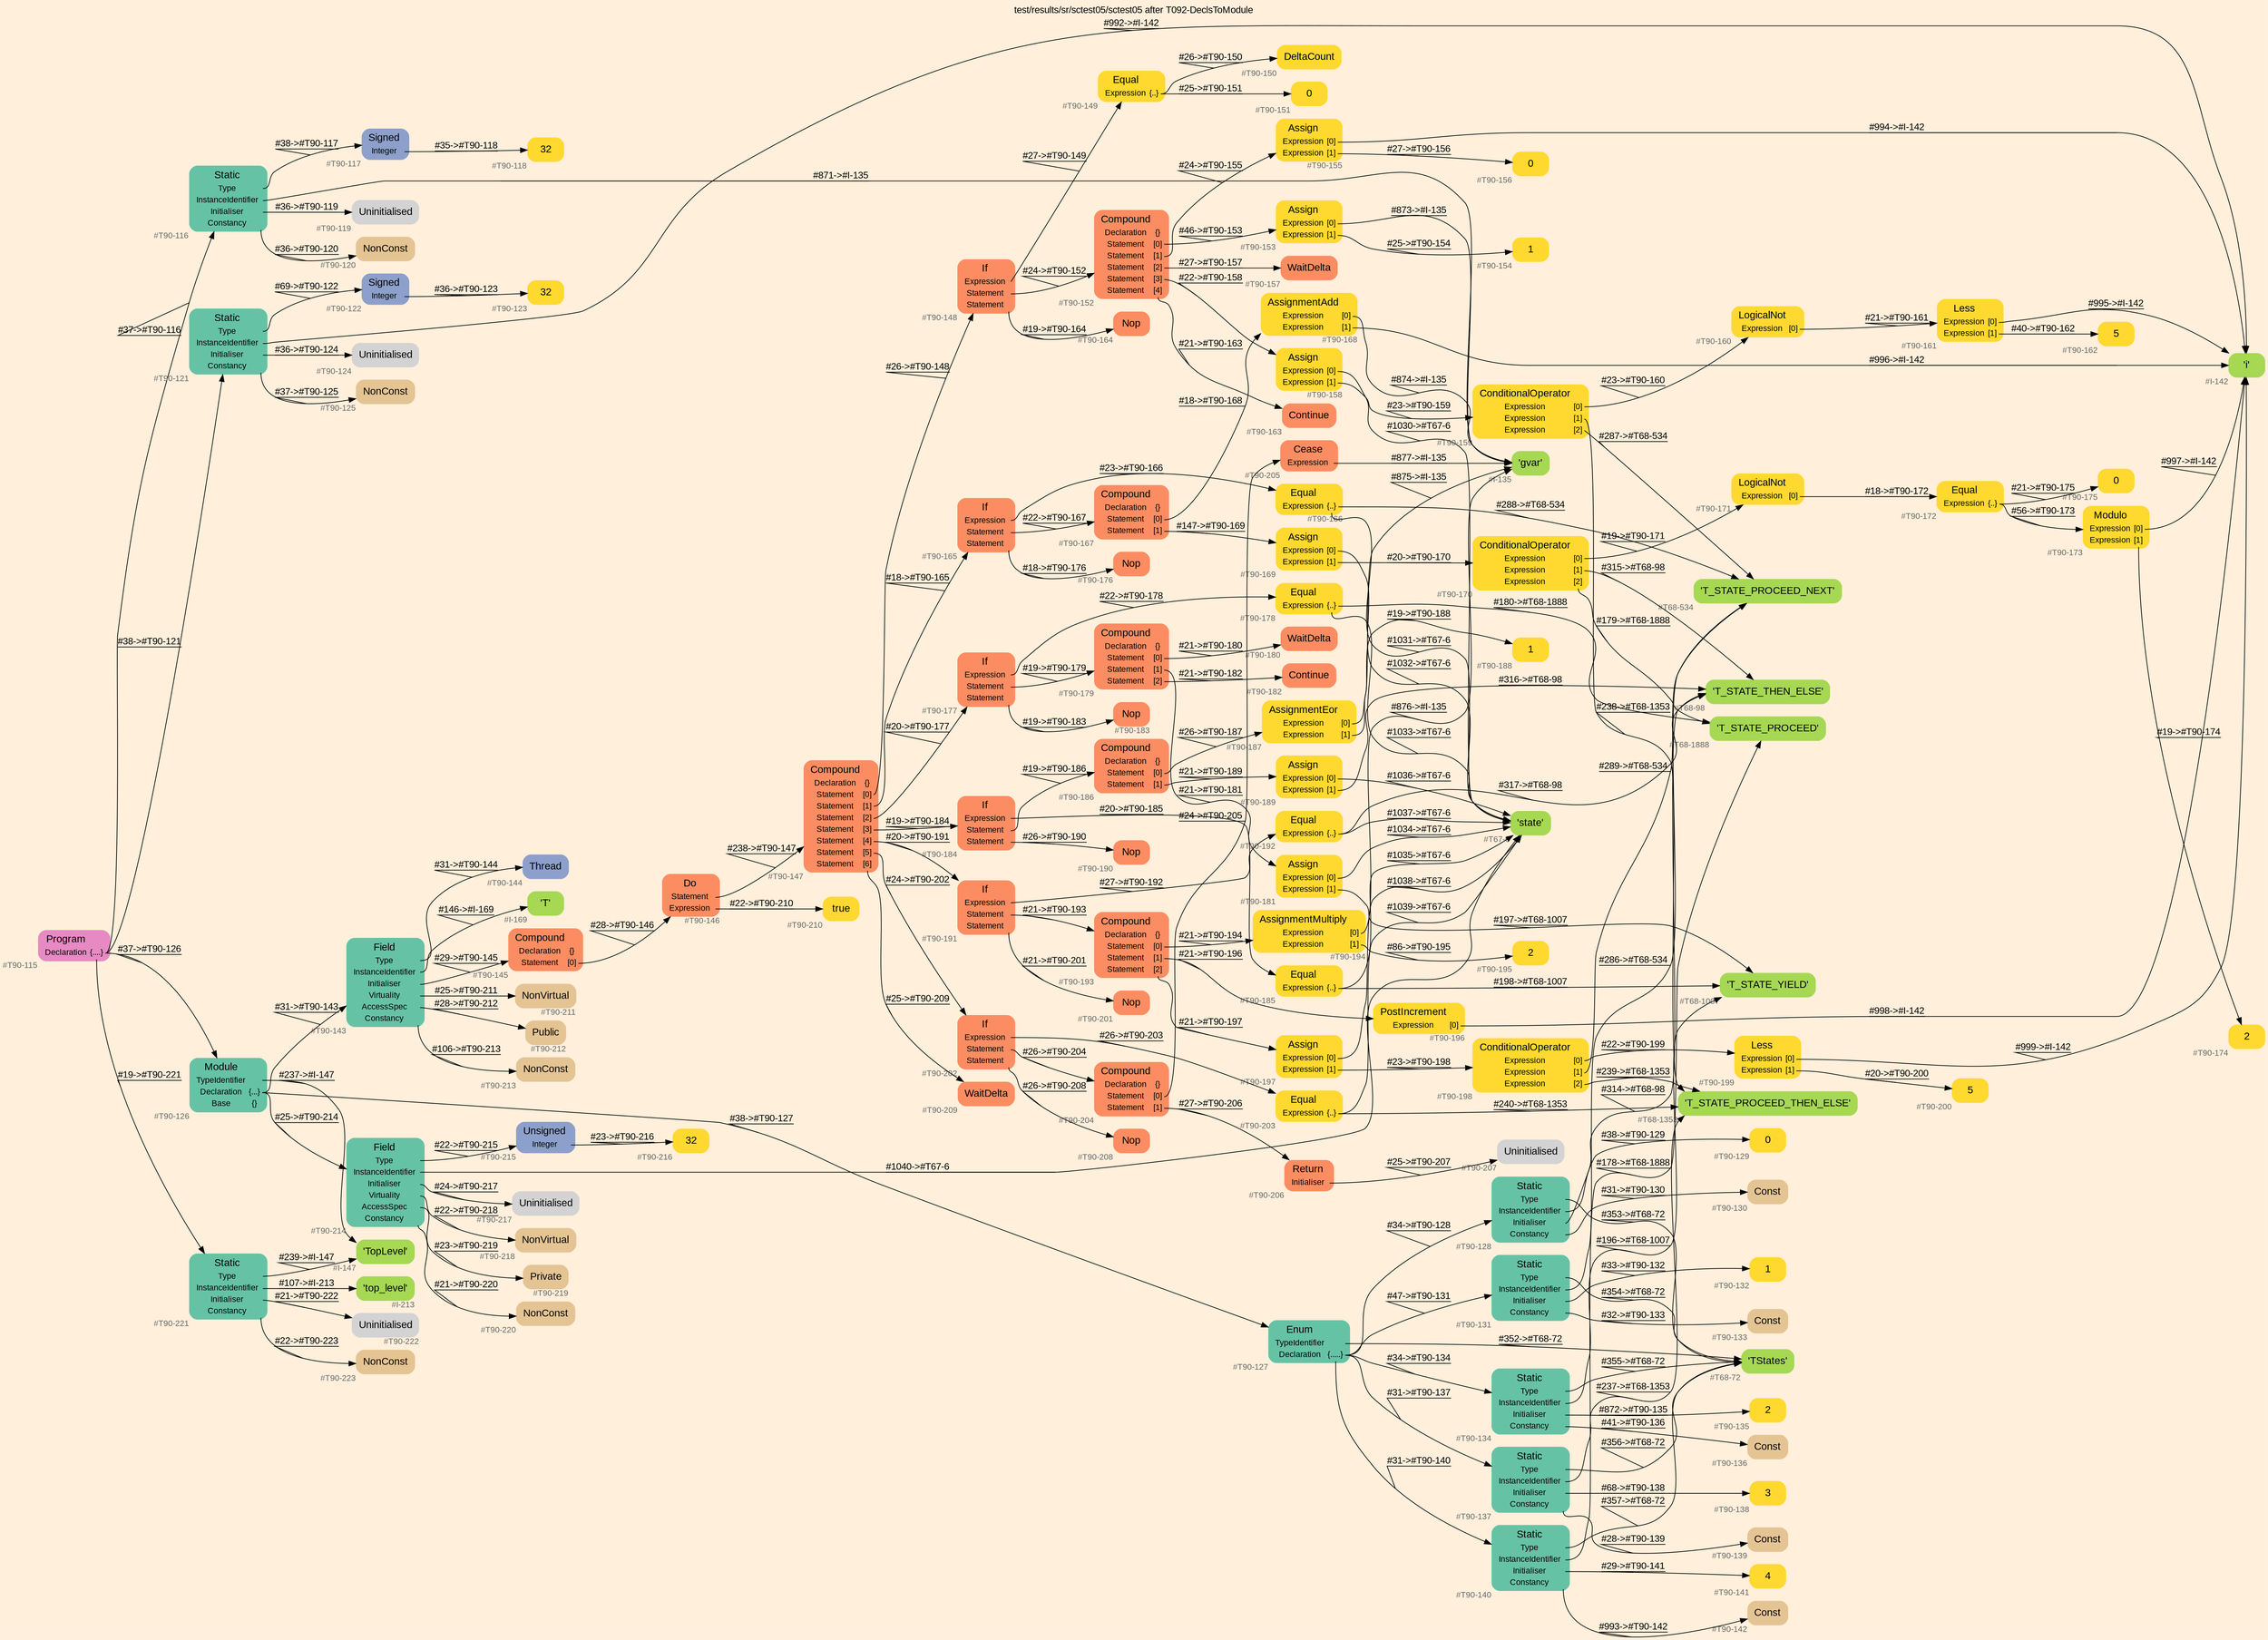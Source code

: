 digraph "test/results/sr/sctest05/sctest05 after T092-DeclsToModule" {
label = "test/results/sr/sctest05/sctest05 after T092-DeclsToModule"
labelloc = t
graph [
    rankdir = "LR"
    ranksep = 0.3
    bgcolor = antiquewhite1
    color = black
    fontcolor = black
    fontname = "Arial"
];
node [
    fontname = "Arial"
];
edge [
    fontname = "Arial"
];

// -------------------- node figure --------------------
// -------- block #T90-115 ----------
"#T90-115" [
    fillcolor = "/set28/4"
    xlabel = "#T90-115"
    fontsize = "12"
    fontcolor = grey40
    shape = "plaintext"
    label = <<TABLE BORDER="0" CELLBORDER="0" CELLSPACING="0">
     <TR><TD><FONT COLOR="black" POINT-SIZE="15">Program</FONT></TD></TR>
     <TR><TD><FONT COLOR="black" POINT-SIZE="12">Declaration</FONT></TD><TD PORT="port0"><FONT COLOR="black" POINT-SIZE="12">{....}</FONT></TD></TR>
    </TABLE>>
    style = "rounded,filled"
];

// -------- block #T90-116 ----------
"#T90-116" [
    fillcolor = "/set28/1"
    xlabel = "#T90-116"
    fontsize = "12"
    fontcolor = grey40
    shape = "plaintext"
    label = <<TABLE BORDER="0" CELLBORDER="0" CELLSPACING="0">
     <TR><TD><FONT COLOR="black" POINT-SIZE="15">Static</FONT></TD></TR>
     <TR><TD><FONT COLOR="black" POINT-SIZE="12">Type</FONT></TD><TD PORT="port0"></TD></TR>
     <TR><TD><FONT COLOR="black" POINT-SIZE="12">InstanceIdentifier</FONT></TD><TD PORT="port1"></TD></TR>
     <TR><TD><FONT COLOR="black" POINT-SIZE="12">Initialiser</FONT></TD><TD PORT="port2"></TD></TR>
     <TR><TD><FONT COLOR="black" POINT-SIZE="12">Constancy</FONT></TD><TD PORT="port3"></TD></TR>
    </TABLE>>
    style = "rounded,filled"
];

// -------- block #T90-117 ----------
"#T90-117" [
    fillcolor = "/set28/3"
    xlabel = "#T90-117"
    fontsize = "12"
    fontcolor = grey40
    shape = "plaintext"
    label = <<TABLE BORDER="0" CELLBORDER="0" CELLSPACING="0">
     <TR><TD><FONT COLOR="black" POINT-SIZE="15">Signed</FONT></TD></TR>
     <TR><TD><FONT COLOR="black" POINT-SIZE="12">Integer</FONT></TD><TD PORT="port0"></TD></TR>
    </TABLE>>
    style = "rounded,filled"
];

// -------- block #T90-118 ----------
"#T90-118" [
    fillcolor = "/set28/6"
    xlabel = "#T90-118"
    fontsize = "12"
    fontcolor = grey40
    shape = "plaintext"
    label = <<TABLE BORDER="0" CELLBORDER="0" CELLSPACING="0">
     <TR><TD><FONT COLOR="black" POINT-SIZE="15">32</FONT></TD></TR>
    </TABLE>>
    style = "rounded,filled"
];

// -------- block #I-135 ----------
"#I-135" [
    fillcolor = "/set28/5"
    xlabel = "#I-135"
    fontsize = "12"
    fontcolor = grey40
    shape = "plaintext"
    label = <<TABLE BORDER="0" CELLBORDER="0" CELLSPACING="0">
     <TR><TD><FONT COLOR="black" POINT-SIZE="15">'gvar'</FONT></TD></TR>
    </TABLE>>
    style = "rounded,filled"
];

// -------- block #T90-119 ----------
"#T90-119" [
    xlabel = "#T90-119"
    fontsize = "12"
    fontcolor = grey40
    shape = "plaintext"
    label = <<TABLE BORDER="0" CELLBORDER="0" CELLSPACING="0">
     <TR><TD><FONT COLOR="black" POINT-SIZE="15">Uninitialised</FONT></TD></TR>
    </TABLE>>
    style = "rounded,filled"
];

// -------- block #T90-120 ----------
"#T90-120" [
    fillcolor = "/set28/7"
    xlabel = "#T90-120"
    fontsize = "12"
    fontcolor = grey40
    shape = "plaintext"
    label = <<TABLE BORDER="0" CELLBORDER="0" CELLSPACING="0">
     <TR><TD><FONT COLOR="black" POINT-SIZE="15">NonConst</FONT></TD></TR>
    </TABLE>>
    style = "rounded,filled"
];

// -------- block #T90-121 ----------
"#T90-121" [
    fillcolor = "/set28/1"
    xlabel = "#T90-121"
    fontsize = "12"
    fontcolor = grey40
    shape = "plaintext"
    label = <<TABLE BORDER="0" CELLBORDER="0" CELLSPACING="0">
     <TR><TD><FONT COLOR="black" POINT-SIZE="15">Static</FONT></TD></TR>
     <TR><TD><FONT COLOR="black" POINT-SIZE="12">Type</FONT></TD><TD PORT="port0"></TD></TR>
     <TR><TD><FONT COLOR="black" POINT-SIZE="12">InstanceIdentifier</FONT></TD><TD PORT="port1"></TD></TR>
     <TR><TD><FONT COLOR="black" POINT-SIZE="12">Initialiser</FONT></TD><TD PORT="port2"></TD></TR>
     <TR><TD><FONT COLOR="black" POINT-SIZE="12">Constancy</FONT></TD><TD PORT="port3"></TD></TR>
    </TABLE>>
    style = "rounded,filled"
];

// -------- block #T90-122 ----------
"#T90-122" [
    fillcolor = "/set28/3"
    xlabel = "#T90-122"
    fontsize = "12"
    fontcolor = grey40
    shape = "plaintext"
    label = <<TABLE BORDER="0" CELLBORDER="0" CELLSPACING="0">
     <TR><TD><FONT COLOR="black" POINT-SIZE="15">Signed</FONT></TD></TR>
     <TR><TD><FONT COLOR="black" POINT-SIZE="12">Integer</FONT></TD><TD PORT="port0"></TD></TR>
    </TABLE>>
    style = "rounded,filled"
];

// -------- block #T90-123 ----------
"#T90-123" [
    fillcolor = "/set28/6"
    xlabel = "#T90-123"
    fontsize = "12"
    fontcolor = grey40
    shape = "plaintext"
    label = <<TABLE BORDER="0" CELLBORDER="0" CELLSPACING="0">
     <TR><TD><FONT COLOR="black" POINT-SIZE="15">32</FONT></TD></TR>
    </TABLE>>
    style = "rounded,filled"
];

// -------- block #I-142 ----------
"#I-142" [
    fillcolor = "/set28/5"
    xlabel = "#I-142"
    fontsize = "12"
    fontcolor = grey40
    shape = "plaintext"
    label = <<TABLE BORDER="0" CELLBORDER="0" CELLSPACING="0">
     <TR><TD><FONT COLOR="black" POINT-SIZE="15">'i'</FONT></TD></TR>
    </TABLE>>
    style = "rounded,filled"
];

// -------- block #T90-124 ----------
"#T90-124" [
    xlabel = "#T90-124"
    fontsize = "12"
    fontcolor = grey40
    shape = "plaintext"
    label = <<TABLE BORDER="0" CELLBORDER="0" CELLSPACING="0">
     <TR><TD><FONT COLOR="black" POINT-SIZE="15">Uninitialised</FONT></TD></TR>
    </TABLE>>
    style = "rounded,filled"
];

// -------- block #T90-125 ----------
"#T90-125" [
    fillcolor = "/set28/7"
    xlabel = "#T90-125"
    fontsize = "12"
    fontcolor = grey40
    shape = "plaintext"
    label = <<TABLE BORDER="0" CELLBORDER="0" CELLSPACING="0">
     <TR><TD><FONT COLOR="black" POINT-SIZE="15">NonConst</FONT></TD></TR>
    </TABLE>>
    style = "rounded,filled"
];

// -------- block #T90-126 ----------
"#T90-126" [
    fillcolor = "/set28/1"
    xlabel = "#T90-126"
    fontsize = "12"
    fontcolor = grey40
    shape = "plaintext"
    label = <<TABLE BORDER="0" CELLBORDER="0" CELLSPACING="0">
     <TR><TD><FONT COLOR="black" POINT-SIZE="15">Module</FONT></TD></TR>
     <TR><TD><FONT COLOR="black" POINT-SIZE="12">TypeIdentifier</FONT></TD><TD PORT="port0"></TD></TR>
     <TR><TD><FONT COLOR="black" POINT-SIZE="12">Declaration</FONT></TD><TD PORT="port1"><FONT COLOR="black" POINT-SIZE="12">{...}</FONT></TD></TR>
     <TR><TD><FONT COLOR="black" POINT-SIZE="12">Base</FONT></TD><TD PORT="port2"><FONT COLOR="black" POINT-SIZE="12">{}</FONT></TD></TR>
    </TABLE>>
    style = "rounded,filled"
];

// -------- block #I-147 ----------
"#I-147" [
    fillcolor = "/set28/5"
    xlabel = "#I-147"
    fontsize = "12"
    fontcolor = grey40
    shape = "plaintext"
    label = <<TABLE BORDER="0" CELLBORDER="0" CELLSPACING="0">
     <TR><TD><FONT COLOR="black" POINT-SIZE="15">'TopLevel'</FONT></TD></TR>
    </TABLE>>
    style = "rounded,filled"
];

// -------- block #T90-127 ----------
"#T90-127" [
    fillcolor = "/set28/1"
    xlabel = "#T90-127"
    fontsize = "12"
    fontcolor = grey40
    shape = "plaintext"
    label = <<TABLE BORDER="0" CELLBORDER="0" CELLSPACING="0">
     <TR><TD><FONT COLOR="black" POINT-SIZE="15">Enum</FONT></TD></TR>
     <TR><TD><FONT COLOR="black" POINT-SIZE="12">TypeIdentifier</FONT></TD><TD PORT="port0"></TD></TR>
     <TR><TD><FONT COLOR="black" POINT-SIZE="12">Declaration</FONT></TD><TD PORT="port1"><FONT COLOR="black" POINT-SIZE="12">{.....}</FONT></TD></TR>
    </TABLE>>
    style = "rounded,filled"
];

// -------- block #T68-72 ----------
"#T68-72" [
    fillcolor = "/set28/5"
    xlabel = "#T68-72"
    fontsize = "12"
    fontcolor = grey40
    shape = "plaintext"
    label = <<TABLE BORDER="0" CELLBORDER="0" CELLSPACING="0">
     <TR><TD><FONT COLOR="black" POINT-SIZE="15">'TStates'</FONT></TD></TR>
    </TABLE>>
    style = "rounded,filled"
];

// -------- block #T90-128 ----------
"#T90-128" [
    fillcolor = "/set28/1"
    xlabel = "#T90-128"
    fontsize = "12"
    fontcolor = grey40
    shape = "plaintext"
    label = <<TABLE BORDER="0" CELLBORDER="0" CELLSPACING="0">
     <TR><TD><FONT COLOR="black" POINT-SIZE="15">Static</FONT></TD></TR>
     <TR><TD><FONT COLOR="black" POINT-SIZE="12">Type</FONT></TD><TD PORT="port0"></TD></TR>
     <TR><TD><FONT COLOR="black" POINT-SIZE="12">InstanceIdentifier</FONT></TD><TD PORT="port1"></TD></TR>
     <TR><TD><FONT COLOR="black" POINT-SIZE="12">Initialiser</FONT></TD><TD PORT="port2"></TD></TR>
     <TR><TD><FONT COLOR="black" POINT-SIZE="12">Constancy</FONT></TD><TD PORT="port3"></TD></TR>
    </TABLE>>
    style = "rounded,filled"
];

// -------- block #T68-98 ----------
"#T68-98" [
    fillcolor = "/set28/5"
    xlabel = "#T68-98"
    fontsize = "12"
    fontcolor = grey40
    shape = "plaintext"
    label = <<TABLE BORDER="0" CELLBORDER="0" CELLSPACING="0">
     <TR><TD><FONT COLOR="black" POINT-SIZE="15">'T_STATE_THEN_ELSE'</FONT></TD></TR>
    </TABLE>>
    style = "rounded,filled"
];

// -------- block #T90-129 ----------
"#T90-129" [
    fillcolor = "/set28/6"
    xlabel = "#T90-129"
    fontsize = "12"
    fontcolor = grey40
    shape = "plaintext"
    label = <<TABLE BORDER="0" CELLBORDER="0" CELLSPACING="0">
     <TR><TD><FONT COLOR="black" POINT-SIZE="15">0</FONT></TD></TR>
    </TABLE>>
    style = "rounded,filled"
];

// -------- block #T90-130 ----------
"#T90-130" [
    fillcolor = "/set28/7"
    xlabel = "#T90-130"
    fontsize = "12"
    fontcolor = grey40
    shape = "plaintext"
    label = <<TABLE BORDER="0" CELLBORDER="0" CELLSPACING="0">
     <TR><TD><FONT COLOR="black" POINT-SIZE="15">Const</FONT></TD></TR>
    </TABLE>>
    style = "rounded,filled"
];

// -------- block #T90-131 ----------
"#T90-131" [
    fillcolor = "/set28/1"
    xlabel = "#T90-131"
    fontsize = "12"
    fontcolor = grey40
    shape = "plaintext"
    label = <<TABLE BORDER="0" CELLBORDER="0" CELLSPACING="0">
     <TR><TD><FONT COLOR="black" POINT-SIZE="15">Static</FONT></TD></TR>
     <TR><TD><FONT COLOR="black" POINT-SIZE="12">Type</FONT></TD><TD PORT="port0"></TD></TR>
     <TR><TD><FONT COLOR="black" POINT-SIZE="12">InstanceIdentifier</FONT></TD><TD PORT="port1"></TD></TR>
     <TR><TD><FONT COLOR="black" POINT-SIZE="12">Initialiser</FONT></TD><TD PORT="port2"></TD></TR>
     <TR><TD><FONT COLOR="black" POINT-SIZE="12">Constancy</FONT></TD><TD PORT="port3"></TD></TR>
    </TABLE>>
    style = "rounded,filled"
];

// -------- block #T68-534 ----------
"#T68-534" [
    fillcolor = "/set28/5"
    xlabel = "#T68-534"
    fontsize = "12"
    fontcolor = grey40
    shape = "plaintext"
    label = <<TABLE BORDER="0" CELLBORDER="0" CELLSPACING="0">
     <TR><TD><FONT COLOR="black" POINT-SIZE="15">'T_STATE_PROCEED_NEXT'</FONT></TD></TR>
    </TABLE>>
    style = "rounded,filled"
];

// -------- block #T90-132 ----------
"#T90-132" [
    fillcolor = "/set28/6"
    xlabel = "#T90-132"
    fontsize = "12"
    fontcolor = grey40
    shape = "plaintext"
    label = <<TABLE BORDER="0" CELLBORDER="0" CELLSPACING="0">
     <TR><TD><FONT COLOR="black" POINT-SIZE="15">1</FONT></TD></TR>
    </TABLE>>
    style = "rounded,filled"
];

// -------- block #T90-133 ----------
"#T90-133" [
    fillcolor = "/set28/7"
    xlabel = "#T90-133"
    fontsize = "12"
    fontcolor = grey40
    shape = "plaintext"
    label = <<TABLE BORDER="0" CELLBORDER="0" CELLSPACING="0">
     <TR><TD><FONT COLOR="black" POINT-SIZE="15">Const</FONT></TD></TR>
    </TABLE>>
    style = "rounded,filled"
];

// -------- block #T90-134 ----------
"#T90-134" [
    fillcolor = "/set28/1"
    xlabel = "#T90-134"
    fontsize = "12"
    fontcolor = grey40
    shape = "plaintext"
    label = <<TABLE BORDER="0" CELLBORDER="0" CELLSPACING="0">
     <TR><TD><FONT COLOR="black" POINT-SIZE="15">Static</FONT></TD></TR>
     <TR><TD><FONT COLOR="black" POINT-SIZE="12">Type</FONT></TD><TD PORT="port0"></TD></TR>
     <TR><TD><FONT COLOR="black" POINT-SIZE="12">InstanceIdentifier</FONT></TD><TD PORT="port1"></TD></TR>
     <TR><TD><FONT COLOR="black" POINT-SIZE="12">Initialiser</FONT></TD><TD PORT="port2"></TD></TR>
     <TR><TD><FONT COLOR="black" POINT-SIZE="12">Constancy</FONT></TD><TD PORT="port3"></TD></TR>
    </TABLE>>
    style = "rounded,filled"
];

// -------- block #T68-1007 ----------
"#T68-1007" [
    fillcolor = "/set28/5"
    xlabel = "#T68-1007"
    fontsize = "12"
    fontcolor = grey40
    shape = "plaintext"
    label = <<TABLE BORDER="0" CELLBORDER="0" CELLSPACING="0">
     <TR><TD><FONT COLOR="black" POINT-SIZE="15">'T_STATE_YIELD'</FONT></TD></TR>
    </TABLE>>
    style = "rounded,filled"
];

// -------- block #T90-135 ----------
"#T90-135" [
    fillcolor = "/set28/6"
    xlabel = "#T90-135"
    fontsize = "12"
    fontcolor = grey40
    shape = "plaintext"
    label = <<TABLE BORDER="0" CELLBORDER="0" CELLSPACING="0">
     <TR><TD><FONT COLOR="black" POINT-SIZE="15">2</FONT></TD></TR>
    </TABLE>>
    style = "rounded,filled"
];

// -------- block #T90-136 ----------
"#T90-136" [
    fillcolor = "/set28/7"
    xlabel = "#T90-136"
    fontsize = "12"
    fontcolor = grey40
    shape = "plaintext"
    label = <<TABLE BORDER="0" CELLBORDER="0" CELLSPACING="0">
     <TR><TD><FONT COLOR="black" POINT-SIZE="15">Const</FONT></TD></TR>
    </TABLE>>
    style = "rounded,filled"
];

// -------- block #T90-137 ----------
"#T90-137" [
    fillcolor = "/set28/1"
    xlabel = "#T90-137"
    fontsize = "12"
    fontcolor = grey40
    shape = "plaintext"
    label = <<TABLE BORDER="0" CELLBORDER="0" CELLSPACING="0">
     <TR><TD><FONT COLOR="black" POINT-SIZE="15">Static</FONT></TD></TR>
     <TR><TD><FONT COLOR="black" POINT-SIZE="12">Type</FONT></TD><TD PORT="port0"></TD></TR>
     <TR><TD><FONT COLOR="black" POINT-SIZE="12">InstanceIdentifier</FONT></TD><TD PORT="port1"></TD></TR>
     <TR><TD><FONT COLOR="black" POINT-SIZE="12">Initialiser</FONT></TD><TD PORT="port2"></TD></TR>
     <TR><TD><FONT COLOR="black" POINT-SIZE="12">Constancy</FONT></TD><TD PORT="port3"></TD></TR>
    </TABLE>>
    style = "rounded,filled"
];

// -------- block #T68-1353 ----------
"#T68-1353" [
    fillcolor = "/set28/5"
    xlabel = "#T68-1353"
    fontsize = "12"
    fontcolor = grey40
    shape = "plaintext"
    label = <<TABLE BORDER="0" CELLBORDER="0" CELLSPACING="0">
     <TR><TD><FONT COLOR="black" POINT-SIZE="15">'T_STATE_PROCEED_THEN_ELSE'</FONT></TD></TR>
    </TABLE>>
    style = "rounded,filled"
];

// -------- block #T90-138 ----------
"#T90-138" [
    fillcolor = "/set28/6"
    xlabel = "#T90-138"
    fontsize = "12"
    fontcolor = grey40
    shape = "plaintext"
    label = <<TABLE BORDER="0" CELLBORDER="0" CELLSPACING="0">
     <TR><TD><FONT COLOR="black" POINT-SIZE="15">3</FONT></TD></TR>
    </TABLE>>
    style = "rounded,filled"
];

// -------- block #T90-139 ----------
"#T90-139" [
    fillcolor = "/set28/7"
    xlabel = "#T90-139"
    fontsize = "12"
    fontcolor = grey40
    shape = "plaintext"
    label = <<TABLE BORDER="0" CELLBORDER="0" CELLSPACING="0">
     <TR><TD><FONT COLOR="black" POINT-SIZE="15">Const</FONT></TD></TR>
    </TABLE>>
    style = "rounded,filled"
];

// -------- block #T90-140 ----------
"#T90-140" [
    fillcolor = "/set28/1"
    xlabel = "#T90-140"
    fontsize = "12"
    fontcolor = grey40
    shape = "plaintext"
    label = <<TABLE BORDER="0" CELLBORDER="0" CELLSPACING="0">
     <TR><TD><FONT COLOR="black" POINT-SIZE="15">Static</FONT></TD></TR>
     <TR><TD><FONT COLOR="black" POINT-SIZE="12">Type</FONT></TD><TD PORT="port0"></TD></TR>
     <TR><TD><FONT COLOR="black" POINT-SIZE="12">InstanceIdentifier</FONT></TD><TD PORT="port1"></TD></TR>
     <TR><TD><FONT COLOR="black" POINT-SIZE="12">Initialiser</FONT></TD><TD PORT="port2"></TD></TR>
     <TR><TD><FONT COLOR="black" POINT-SIZE="12">Constancy</FONT></TD><TD PORT="port3"></TD></TR>
    </TABLE>>
    style = "rounded,filled"
];

// -------- block #T68-1888 ----------
"#T68-1888" [
    fillcolor = "/set28/5"
    xlabel = "#T68-1888"
    fontsize = "12"
    fontcolor = grey40
    shape = "plaintext"
    label = <<TABLE BORDER="0" CELLBORDER="0" CELLSPACING="0">
     <TR><TD><FONT COLOR="black" POINT-SIZE="15">'T_STATE_PROCEED'</FONT></TD></TR>
    </TABLE>>
    style = "rounded,filled"
];

// -------- block #T90-141 ----------
"#T90-141" [
    fillcolor = "/set28/6"
    xlabel = "#T90-141"
    fontsize = "12"
    fontcolor = grey40
    shape = "plaintext"
    label = <<TABLE BORDER="0" CELLBORDER="0" CELLSPACING="0">
     <TR><TD><FONT COLOR="black" POINT-SIZE="15">4</FONT></TD></TR>
    </TABLE>>
    style = "rounded,filled"
];

// -------- block #T90-142 ----------
"#T90-142" [
    fillcolor = "/set28/7"
    xlabel = "#T90-142"
    fontsize = "12"
    fontcolor = grey40
    shape = "plaintext"
    label = <<TABLE BORDER="0" CELLBORDER="0" CELLSPACING="0">
     <TR><TD><FONT COLOR="black" POINT-SIZE="15">Const</FONT></TD></TR>
    </TABLE>>
    style = "rounded,filled"
];

// -------- block #T90-143 ----------
"#T90-143" [
    fillcolor = "/set28/1"
    xlabel = "#T90-143"
    fontsize = "12"
    fontcolor = grey40
    shape = "plaintext"
    label = <<TABLE BORDER="0" CELLBORDER="0" CELLSPACING="0">
     <TR><TD><FONT COLOR="black" POINT-SIZE="15">Field</FONT></TD></TR>
     <TR><TD><FONT COLOR="black" POINT-SIZE="12">Type</FONT></TD><TD PORT="port0"></TD></TR>
     <TR><TD><FONT COLOR="black" POINT-SIZE="12">InstanceIdentifier</FONT></TD><TD PORT="port1"></TD></TR>
     <TR><TD><FONT COLOR="black" POINT-SIZE="12">Initialiser</FONT></TD><TD PORT="port2"></TD></TR>
     <TR><TD><FONT COLOR="black" POINT-SIZE="12">Virtuality</FONT></TD><TD PORT="port3"></TD></TR>
     <TR><TD><FONT COLOR="black" POINT-SIZE="12">AccessSpec</FONT></TD><TD PORT="port4"></TD></TR>
     <TR><TD><FONT COLOR="black" POINT-SIZE="12">Constancy</FONT></TD><TD PORT="port5"></TD></TR>
    </TABLE>>
    style = "rounded,filled"
];

// -------- block #T90-144 ----------
"#T90-144" [
    fillcolor = "/set28/3"
    xlabel = "#T90-144"
    fontsize = "12"
    fontcolor = grey40
    shape = "plaintext"
    label = <<TABLE BORDER="0" CELLBORDER="0" CELLSPACING="0">
     <TR><TD><FONT COLOR="black" POINT-SIZE="15">Thread</FONT></TD></TR>
    </TABLE>>
    style = "rounded,filled"
];

// -------- block #I-169 ----------
"#I-169" [
    fillcolor = "/set28/5"
    xlabel = "#I-169"
    fontsize = "12"
    fontcolor = grey40
    shape = "plaintext"
    label = <<TABLE BORDER="0" CELLBORDER="0" CELLSPACING="0">
     <TR><TD><FONT COLOR="black" POINT-SIZE="15">'T'</FONT></TD></TR>
    </TABLE>>
    style = "rounded,filled"
];

// -------- block #T90-145 ----------
"#T90-145" [
    fillcolor = "/set28/2"
    xlabel = "#T90-145"
    fontsize = "12"
    fontcolor = grey40
    shape = "plaintext"
    label = <<TABLE BORDER="0" CELLBORDER="0" CELLSPACING="0">
     <TR><TD><FONT COLOR="black" POINT-SIZE="15">Compound</FONT></TD></TR>
     <TR><TD><FONT COLOR="black" POINT-SIZE="12">Declaration</FONT></TD><TD PORT="port0"><FONT COLOR="black" POINT-SIZE="12">{}</FONT></TD></TR>
     <TR><TD><FONT COLOR="black" POINT-SIZE="12">Statement</FONT></TD><TD PORT="port1"><FONT COLOR="black" POINT-SIZE="12">[0]</FONT></TD></TR>
    </TABLE>>
    style = "rounded,filled"
];

// -------- block #T90-146 ----------
"#T90-146" [
    fillcolor = "/set28/2"
    xlabel = "#T90-146"
    fontsize = "12"
    fontcolor = grey40
    shape = "plaintext"
    label = <<TABLE BORDER="0" CELLBORDER="0" CELLSPACING="0">
     <TR><TD><FONT COLOR="black" POINT-SIZE="15">Do</FONT></TD></TR>
     <TR><TD><FONT COLOR="black" POINT-SIZE="12">Statement</FONT></TD><TD PORT="port0"></TD></TR>
     <TR><TD><FONT COLOR="black" POINT-SIZE="12">Expression</FONT></TD><TD PORT="port1"></TD></TR>
    </TABLE>>
    style = "rounded,filled"
];

// -------- block #T90-147 ----------
"#T90-147" [
    fillcolor = "/set28/2"
    xlabel = "#T90-147"
    fontsize = "12"
    fontcolor = grey40
    shape = "plaintext"
    label = <<TABLE BORDER="0" CELLBORDER="0" CELLSPACING="0">
     <TR><TD><FONT COLOR="black" POINT-SIZE="15">Compound</FONT></TD></TR>
     <TR><TD><FONT COLOR="black" POINT-SIZE="12">Declaration</FONT></TD><TD PORT="port0"><FONT COLOR="black" POINT-SIZE="12">{}</FONT></TD></TR>
     <TR><TD><FONT COLOR="black" POINT-SIZE="12">Statement</FONT></TD><TD PORT="port1"><FONT COLOR="black" POINT-SIZE="12">[0]</FONT></TD></TR>
     <TR><TD><FONT COLOR="black" POINT-SIZE="12">Statement</FONT></TD><TD PORT="port2"><FONT COLOR="black" POINT-SIZE="12">[1]</FONT></TD></TR>
     <TR><TD><FONT COLOR="black" POINT-SIZE="12">Statement</FONT></TD><TD PORT="port3"><FONT COLOR="black" POINT-SIZE="12">[2]</FONT></TD></TR>
     <TR><TD><FONT COLOR="black" POINT-SIZE="12">Statement</FONT></TD><TD PORT="port4"><FONT COLOR="black" POINT-SIZE="12">[3]</FONT></TD></TR>
     <TR><TD><FONT COLOR="black" POINT-SIZE="12">Statement</FONT></TD><TD PORT="port5"><FONT COLOR="black" POINT-SIZE="12">[4]</FONT></TD></TR>
     <TR><TD><FONT COLOR="black" POINT-SIZE="12">Statement</FONT></TD><TD PORT="port6"><FONT COLOR="black" POINT-SIZE="12">[5]</FONT></TD></TR>
     <TR><TD><FONT COLOR="black" POINT-SIZE="12">Statement</FONT></TD><TD PORT="port7"><FONT COLOR="black" POINT-SIZE="12">[6]</FONT></TD></TR>
    </TABLE>>
    style = "rounded,filled"
];

// -------- block #T90-148 ----------
"#T90-148" [
    fillcolor = "/set28/2"
    xlabel = "#T90-148"
    fontsize = "12"
    fontcolor = grey40
    shape = "plaintext"
    label = <<TABLE BORDER="0" CELLBORDER="0" CELLSPACING="0">
     <TR><TD><FONT COLOR="black" POINT-SIZE="15">If</FONT></TD></TR>
     <TR><TD><FONT COLOR="black" POINT-SIZE="12">Expression</FONT></TD><TD PORT="port0"></TD></TR>
     <TR><TD><FONT COLOR="black" POINT-SIZE="12">Statement</FONT></TD><TD PORT="port1"></TD></TR>
     <TR><TD><FONT COLOR="black" POINT-SIZE="12">Statement</FONT></TD><TD PORT="port2"></TD></TR>
    </TABLE>>
    style = "rounded,filled"
];

// -------- block #T90-149 ----------
"#T90-149" [
    fillcolor = "/set28/6"
    xlabel = "#T90-149"
    fontsize = "12"
    fontcolor = grey40
    shape = "plaintext"
    label = <<TABLE BORDER="0" CELLBORDER="0" CELLSPACING="0">
     <TR><TD><FONT COLOR="black" POINT-SIZE="15">Equal</FONT></TD></TR>
     <TR><TD><FONT COLOR="black" POINT-SIZE="12">Expression</FONT></TD><TD PORT="port0"><FONT COLOR="black" POINT-SIZE="12">{..}</FONT></TD></TR>
    </TABLE>>
    style = "rounded,filled"
];

// -------- block #T90-150 ----------
"#T90-150" [
    fillcolor = "/set28/6"
    xlabel = "#T90-150"
    fontsize = "12"
    fontcolor = grey40
    shape = "plaintext"
    label = <<TABLE BORDER="0" CELLBORDER="0" CELLSPACING="0">
     <TR><TD><FONT COLOR="black" POINT-SIZE="15">DeltaCount</FONT></TD></TR>
    </TABLE>>
    style = "rounded,filled"
];

// -------- block #T90-151 ----------
"#T90-151" [
    fillcolor = "/set28/6"
    xlabel = "#T90-151"
    fontsize = "12"
    fontcolor = grey40
    shape = "plaintext"
    label = <<TABLE BORDER="0" CELLBORDER="0" CELLSPACING="0">
     <TR><TD><FONT COLOR="black" POINT-SIZE="15">0</FONT></TD></TR>
    </TABLE>>
    style = "rounded,filled"
];

// -------- block #T90-152 ----------
"#T90-152" [
    fillcolor = "/set28/2"
    xlabel = "#T90-152"
    fontsize = "12"
    fontcolor = grey40
    shape = "plaintext"
    label = <<TABLE BORDER="0" CELLBORDER="0" CELLSPACING="0">
     <TR><TD><FONT COLOR="black" POINT-SIZE="15">Compound</FONT></TD></TR>
     <TR><TD><FONT COLOR="black" POINT-SIZE="12">Declaration</FONT></TD><TD PORT="port0"><FONT COLOR="black" POINT-SIZE="12">{}</FONT></TD></TR>
     <TR><TD><FONT COLOR="black" POINT-SIZE="12">Statement</FONT></TD><TD PORT="port1"><FONT COLOR="black" POINT-SIZE="12">[0]</FONT></TD></TR>
     <TR><TD><FONT COLOR="black" POINT-SIZE="12">Statement</FONT></TD><TD PORT="port2"><FONT COLOR="black" POINT-SIZE="12">[1]</FONT></TD></TR>
     <TR><TD><FONT COLOR="black" POINT-SIZE="12">Statement</FONT></TD><TD PORT="port3"><FONT COLOR="black" POINT-SIZE="12">[2]</FONT></TD></TR>
     <TR><TD><FONT COLOR="black" POINT-SIZE="12">Statement</FONT></TD><TD PORT="port4"><FONT COLOR="black" POINT-SIZE="12">[3]</FONT></TD></TR>
     <TR><TD><FONT COLOR="black" POINT-SIZE="12">Statement</FONT></TD><TD PORT="port5"><FONT COLOR="black" POINT-SIZE="12">[4]</FONT></TD></TR>
    </TABLE>>
    style = "rounded,filled"
];

// -------- block #T90-153 ----------
"#T90-153" [
    fillcolor = "/set28/6"
    xlabel = "#T90-153"
    fontsize = "12"
    fontcolor = grey40
    shape = "plaintext"
    label = <<TABLE BORDER="0" CELLBORDER="0" CELLSPACING="0">
     <TR><TD><FONT COLOR="black" POINT-SIZE="15">Assign</FONT></TD></TR>
     <TR><TD><FONT COLOR="black" POINT-SIZE="12">Expression</FONT></TD><TD PORT="port0"><FONT COLOR="black" POINT-SIZE="12">[0]</FONT></TD></TR>
     <TR><TD><FONT COLOR="black" POINT-SIZE="12">Expression</FONT></TD><TD PORT="port1"><FONT COLOR="black" POINT-SIZE="12">[1]</FONT></TD></TR>
    </TABLE>>
    style = "rounded,filled"
];

// -------- block #T90-154 ----------
"#T90-154" [
    fillcolor = "/set28/6"
    xlabel = "#T90-154"
    fontsize = "12"
    fontcolor = grey40
    shape = "plaintext"
    label = <<TABLE BORDER="0" CELLBORDER="0" CELLSPACING="0">
     <TR><TD><FONT COLOR="black" POINT-SIZE="15">1</FONT></TD></TR>
    </TABLE>>
    style = "rounded,filled"
];

// -------- block #T90-155 ----------
"#T90-155" [
    fillcolor = "/set28/6"
    xlabel = "#T90-155"
    fontsize = "12"
    fontcolor = grey40
    shape = "plaintext"
    label = <<TABLE BORDER="0" CELLBORDER="0" CELLSPACING="0">
     <TR><TD><FONT COLOR="black" POINT-SIZE="15">Assign</FONT></TD></TR>
     <TR><TD><FONT COLOR="black" POINT-SIZE="12">Expression</FONT></TD><TD PORT="port0"><FONT COLOR="black" POINT-SIZE="12">[0]</FONT></TD></TR>
     <TR><TD><FONT COLOR="black" POINT-SIZE="12">Expression</FONT></TD><TD PORT="port1"><FONT COLOR="black" POINT-SIZE="12">[1]</FONT></TD></TR>
    </TABLE>>
    style = "rounded,filled"
];

// -------- block #T90-156 ----------
"#T90-156" [
    fillcolor = "/set28/6"
    xlabel = "#T90-156"
    fontsize = "12"
    fontcolor = grey40
    shape = "plaintext"
    label = <<TABLE BORDER="0" CELLBORDER="0" CELLSPACING="0">
     <TR><TD><FONT COLOR="black" POINT-SIZE="15">0</FONT></TD></TR>
    </TABLE>>
    style = "rounded,filled"
];

// -------- block #T90-157 ----------
"#T90-157" [
    fillcolor = "/set28/2"
    xlabel = "#T90-157"
    fontsize = "12"
    fontcolor = grey40
    shape = "plaintext"
    label = <<TABLE BORDER="0" CELLBORDER="0" CELLSPACING="0">
     <TR><TD><FONT COLOR="black" POINT-SIZE="15">WaitDelta</FONT></TD></TR>
    </TABLE>>
    style = "rounded,filled"
];

// -------- block #T90-158 ----------
"#T90-158" [
    fillcolor = "/set28/6"
    xlabel = "#T90-158"
    fontsize = "12"
    fontcolor = grey40
    shape = "plaintext"
    label = <<TABLE BORDER="0" CELLBORDER="0" CELLSPACING="0">
     <TR><TD><FONT COLOR="black" POINT-SIZE="15">Assign</FONT></TD></TR>
     <TR><TD><FONT COLOR="black" POINT-SIZE="12">Expression</FONT></TD><TD PORT="port0"><FONT COLOR="black" POINT-SIZE="12">[0]</FONT></TD></TR>
     <TR><TD><FONT COLOR="black" POINT-SIZE="12">Expression</FONT></TD><TD PORT="port1"><FONT COLOR="black" POINT-SIZE="12">[1]</FONT></TD></TR>
    </TABLE>>
    style = "rounded,filled"
];

// -------- block #T67-6 ----------
"#T67-6" [
    fillcolor = "/set28/5"
    xlabel = "#T67-6"
    fontsize = "12"
    fontcolor = grey40
    shape = "plaintext"
    label = <<TABLE BORDER="0" CELLBORDER="0" CELLSPACING="0">
     <TR><TD><FONT COLOR="black" POINT-SIZE="15">'state'</FONT></TD></TR>
    </TABLE>>
    style = "rounded,filled"
];

// -------- block #T90-159 ----------
"#T90-159" [
    fillcolor = "/set28/6"
    xlabel = "#T90-159"
    fontsize = "12"
    fontcolor = grey40
    shape = "plaintext"
    label = <<TABLE BORDER="0" CELLBORDER="0" CELLSPACING="0">
     <TR><TD><FONT COLOR="black" POINT-SIZE="15">ConditionalOperator</FONT></TD></TR>
     <TR><TD><FONT COLOR="black" POINT-SIZE="12">Expression</FONT></TD><TD PORT="port0"><FONT COLOR="black" POINT-SIZE="12">[0]</FONT></TD></TR>
     <TR><TD><FONT COLOR="black" POINT-SIZE="12">Expression</FONT></TD><TD PORT="port1"><FONT COLOR="black" POINT-SIZE="12">[1]</FONT></TD></TR>
     <TR><TD><FONT COLOR="black" POINT-SIZE="12">Expression</FONT></TD><TD PORT="port2"><FONT COLOR="black" POINT-SIZE="12">[2]</FONT></TD></TR>
    </TABLE>>
    style = "rounded,filled"
];

// -------- block #T90-160 ----------
"#T90-160" [
    fillcolor = "/set28/6"
    xlabel = "#T90-160"
    fontsize = "12"
    fontcolor = grey40
    shape = "plaintext"
    label = <<TABLE BORDER="0" CELLBORDER="0" CELLSPACING="0">
     <TR><TD><FONT COLOR="black" POINT-SIZE="15">LogicalNot</FONT></TD></TR>
     <TR><TD><FONT COLOR="black" POINT-SIZE="12">Expression</FONT></TD><TD PORT="port0"><FONT COLOR="black" POINT-SIZE="12">[0]</FONT></TD></TR>
    </TABLE>>
    style = "rounded,filled"
];

// -------- block #T90-161 ----------
"#T90-161" [
    fillcolor = "/set28/6"
    xlabel = "#T90-161"
    fontsize = "12"
    fontcolor = grey40
    shape = "plaintext"
    label = <<TABLE BORDER="0" CELLBORDER="0" CELLSPACING="0">
     <TR><TD><FONT COLOR="black" POINT-SIZE="15">Less</FONT></TD></TR>
     <TR><TD><FONT COLOR="black" POINT-SIZE="12">Expression</FONT></TD><TD PORT="port0"><FONT COLOR="black" POINT-SIZE="12">[0]</FONT></TD></TR>
     <TR><TD><FONT COLOR="black" POINT-SIZE="12">Expression</FONT></TD><TD PORT="port1"><FONT COLOR="black" POINT-SIZE="12">[1]</FONT></TD></TR>
    </TABLE>>
    style = "rounded,filled"
];

// -------- block #T90-162 ----------
"#T90-162" [
    fillcolor = "/set28/6"
    xlabel = "#T90-162"
    fontsize = "12"
    fontcolor = grey40
    shape = "plaintext"
    label = <<TABLE BORDER="0" CELLBORDER="0" CELLSPACING="0">
     <TR><TD><FONT COLOR="black" POINT-SIZE="15">5</FONT></TD></TR>
    </TABLE>>
    style = "rounded,filled"
];

// -------- block #T90-163 ----------
"#T90-163" [
    fillcolor = "/set28/2"
    xlabel = "#T90-163"
    fontsize = "12"
    fontcolor = grey40
    shape = "plaintext"
    label = <<TABLE BORDER="0" CELLBORDER="0" CELLSPACING="0">
     <TR><TD><FONT COLOR="black" POINT-SIZE="15">Continue</FONT></TD></TR>
    </TABLE>>
    style = "rounded,filled"
];

// -------- block #T90-164 ----------
"#T90-164" [
    fillcolor = "/set28/2"
    xlabel = "#T90-164"
    fontsize = "12"
    fontcolor = grey40
    shape = "plaintext"
    label = <<TABLE BORDER="0" CELLBORDER="0" CELLSPACING="0">
     <TR><TD><FONT COLOR="black" POINT-SIZE="15">Nop</FONT></TD></TR>
    </TABLE>>
    style = "rounded,filled"
];

// -------- block #T90-165 ----------
"#T90-165" [
    fillcolor = "/set28/2"
    xlabel = "#T90-165"
    fontsize = "12"
    fontcolor = grey40
    shape = "plaintext"
    label = <<TABLE BORDER="0" CELLBORDER="0" CELLSPACING="0">
     <TR><TD><FONT COLOR="black" POINT-SIZE="15">If</FONT></TD></TR>
     <TR><TD><FONT COLOR="black" POINT-SIZE="12">Expression</FONT></TD><TD PORT="port0"></TD></TR>
     <TR><TD><FONT COLOR="black" POINT-SIZE="12">Statement</FONT></TD><TD PORT="port1"></TD></TR>
     <TR><TD><FONT COLOR="black" POINT-SIZE="12">Statement</FONT></TD><TD PORT="port2"></TD></TR>
    </TABLE>>
    style = "rounded,filled"
];

// -------- block #T90-166 ----------
"#T90-166" [
    fillcolor = "/set28/6"
    xlabel = "#T90-166"
    fontsize = "12"
    fontcolor = grey40
    shape = "plaintext"
    label = <<TABLE BORDER="0" CELLBORDER="0" CELLSPACING="0">
     <TR><TD><FONT COLOR="black" POINT-SIZE="15">Equal</FONT></TD></TR>
     <TR><TD><FONT COLOR="black" POINT-SIZE="12">Expression</FONT></TD><TD PORT="port0"><FONT COLOR="black" POINT-SIZE="12">{..}</FONT></TD></TR>
    </TABLE>>
    style = "rounded,filled"
];

// -------- block #T90-167 ----------
"#T90-167" [
    fillcolor = "/set28/2"
    xlabel = "#T90-167"
    fontsize = "12"
    fontcolor = grey40
    shape = "plaintext"
    label = <<TABLE BORDER="0" CELLBORDER="0" CELLSPACING="0">
     <TR><TD><FONT COLOR="black" POINT-SIZE="15">Compound</FONT></TD></TR>
     <TR><TD><FONT COLOR="black" POINT-SIZE="12">Declaration</FONT></TD><TD PORT="port0"><FONT COLOR="black" POINT-SIZE="12">{}</FONT></TD></TR>
     <TR><TD><FONT COLOR="black" POINT-SIZE="12">Statement</FONT></TD><TD PORT="port1"><FONT COLOR="black" POINT-SIZE="12">[0]</FONT></TD></TR>
     <TR><TD><FONT COLOR="black" POINT-SIZE="12">Statement</FONT></TD><TD PORT="port2"><FONT COLOR="black" POINT-SIZE="12">[1]</FONT></TD></TR>
    </TABLE>>
    style = "rounded,filled"
];

// -------- block #T90-168 ----------
"#T90-168" [
    fillcolor = "/set28/6"
    xlabel = "#T90-168"
    fontsize = "12"
    fontcolor = grey40
    shape = "plaintext"
    label = <<TABLE BORDER="0" CELLBORDER="0" CELLSPACING="0">
     <TR><TD><FONT COLOR="black" POINT-SIZE="15">AssignmentAdd</FONT></TD></TR>
     <TR><TD><FONT COLOR="black" POINT-SIZE="12">Expression</FONT></TD><TD PORT="port0"><FONT COLOR="black" POINT-SIZE="12">[0]</FONT></TD></TR>
     <TR><TD><FONT COLOR="black" POINT-SIZE="12">Expression</FONT></TD><TD PORT="port1"><FONT COLOR="black" POINT-SIZE="12">[1]</FONT></TD></TR>
    </TABLE>>
    style = "rounded,filled"
];

// -------- block #T90-169 ----------
"#T90-169" [
    fillcolor = "/set28/6"
    xlabel = "#T90-169"
    fontsize = "12"
    fontcolor = grey40
    shape = "plaintext"
    label = <<TABLE BORDER="0" CELLBORDER="0" CELLSPACING="0">
     <TR><TD><FONT COLOR="black" POINT-SIZE="15">Assign</FONT></TD></TR>
     <TR><TD><FONT COLOR="black" POINT-SIZE="12">Expression</FONT></TD><TD PORT="port0"><FONT COLOR="black" POINT-SIZE="12">[0]</FONT></TD></TR>
     <TR><TD><FONT COLOR="black" POINT-SIZE="12">Expression</FONT></TD><TD PORT="port1"><FONT COLOR="black" POINT-SIZE="12">[1]</FONT></TD></TR>
    </TABLE>>
    style = "rounded,filled"
];

// -------- block #T90-170 ----------
"#T90-170" [
    fillcolor = "/set28/6"
    xlabel = "#T90-170"
    fontsize = "12"
    fontcolor = grey40
    shape = "plaintext"
    label = <<TABLE BORDER="0" CELLBORDER="0" CELLSPACING="0">
     <TR><TD><FONT COLOR="black" POINT-SIZE="15">ConditionalOperator</FONT></TD></TR>
     <TR><TD><FONT COLOR="black" POINT-SIZE="12">Expression</FONT></TD><TD PORT="port0"><FONT COLOR="black" POINT-SIZE="12">[0]</FONT></TD></TR>
     <TR><TD><FONT COLOR="black" POINT-SIZE="12">Expression</FONT></TD><TD PORT="port1"><FONT COLOR="black" POINT-SIZE="12">[1]</FONT></TD></TR>
     <TR><TD><FONT COLOR="black" POINT-SIZE="12">Expression</FONT></TD><TD PORT="port2"><FONT COLOR="black" POINT-SIZE="12">[2]</FONT></TD></TR>
    </TABLE>>
    style = "rounded,filled"
];

// -------- block #T90-171 ----------
"#T90-171" [
    fillcolor = "/set28/6"
    xlabel = "#T90-171"
    fontsize = "12"
    fontcolor = grey40
    shape = "plaintext"
    label = <<TABLE BORDER="0" CELLBORDER="0" CELLSPACING="0">
     <TR><TD><FONT COLOR="black" POINT-SIZE="15">LogicalNot</FONT></TD></TR>
     <TR><TD><FONT COLOR="black" POINT-SIZE="12">Expression</FONT></TD><TD PORT="port0"><FONT COLOR="black" POINT-SIZE="12">[0]</FONT></TD></TR>
    </TABLE>>
    style = "rounded,filled"
];

// -------- block #T90-172 ----------
"#T90-172" [
    fillcolor = "/set28/6"
    xlabel = "#T90-172"
    fontsize = "12"
    fontcolor = grey40
    shape = "plaintext"
    label = <<TABLE BORDER="0" CELLBORDER="0" CELLSPACING="0">
     <TR><TD><FONT COLOR="black" POINT-SIZE="15">Equal</FONT></TD></TR>
     <TR><TD><FONT COLOR="black" POINT-SIZE="12">Expression</FONT></TD><TD PORT="port0"><FONT COLOR="black" POINT-SIZE="12">{..}</FONT></TD></TR>
    </TABLE>>
    style = "rounded,filled"
];

// -------- block #T90-173 ----------
"#T90-173" [
    fillcolor = "/set28/6"
    xlabel = "#T90-173"
    fontsize = "12"
    fontcolor = grey40
    shape = "plaintext"
    label = <<TABLE BORDER="0" CELLBORDER="0" CELLSPACING="0">
     <TR><TD><FONT COLOR="black" POINT-SIZE="15">Modulo</FONT></TD></TR>
     <TR><TD><FONT COLOR="black" POINT-SIZE="12">Expression</FONT></TD><TD PORT="port0"><FONT COLOR="black" POINT-SIZE="12">[0]</FONT></TD></TR>
     <TR><TD><FONT COLOR="black" POINT-SIZE="12">Expression</FONT></TD><TD PORT="port1"><FONT COLOR="black" POINT-SIZE="12">[1]</FONT></TD></TR>
    </TABLE>>
    style = "rounded,filled"
];

// -------- block #T90-174 ----------
"#T90-174" [
    fillcolor = "/set28/6"
    xlabel = "#T90-174"
    fontsize = "12"
    fontcolor = grey40
    shape = "plaintext"
    label = <<TABLE BORDER="0" CELLBORDER="0" CELLSPACING="0">
     <TR><TD><FONT COLOR="black" POINT-SIZE="15">2</FONT></TD></TR>
    </TABLE>>
    style = "rounded,filled"
];

// -------- block #T90-175 ----------
"#T90-175" [
    fillcolor = "/set28/6"
    xlabel = "#T90-175"
    fontsize = "12"
    fontcolor = grey40
    shape = "plaintext"
    label = <<TABLE BORDER="0" CELLBORDER="0" CELLSPACING="0">
     <TR><TD><FONT COLOR="black" POINT-SIZE="15">0</FONT></TD></TR>
    </TABLE>>
    style = "rounded,filled"
];

// -------- block #T90-176 ----------
"#T90-176" [
    fillcolor = "/set28/2"
    xlabel = "#T90-176"
    fontsize = "12"
    fontcolor = grey40
    shape = "plaintext"
    label = <<TABLE BORDER="0" CELLBORDER="0" CELLSPACING="0">
     <TR><TD><FONT COLOR="black" POINT-SIZE="15">Nop</FONT></TD></TR>
    </TABLE>>
    style = "rounded,filled"
];

// -------- block #T90-177 ----------
"#T90-177" [
    fillcolor = "/set28/2"
    xlabel = "#T90-177"
    fontsize = "12"
    fontcolor = grey40
    shape = "plaintext"
    label = <<TABLE BORDER="0" CELLBORDER="0" CELLSPACING="0">
     <TR><TD><FONT COLOR="black" POINT-SIZE="15">If</FONT></TD></TR>
     <TR><TD><FONT COLOR="black" POINT-SIZE="12">Expression</FONT></TD><TD PORT="port0"></TD></TR>
     <TR><TD><FONT COLOR="black" POINT-SIZE="12">Statement</FONT></TD><TD PORT="port1"></TD></TR>
     <TR><TD><FONT COLOR="black" POINT-SIZE="12">Statement</FONT></TD><TD PORT="port2"></TD></TR>
    </TABLE>>
    style = "rounded,filled"
];

// -------- block #T90-178 ----------
"#T90-178" [
    fillcolor = "/set28/6"
    xlabel = "#T90-178"
    fontsize = "12"
    fontcolor = grey40
    shape = "plaintext"
    label = <<TABLE BORDER="0" CELLBORDER="0" CELLSPACING="0">
     <TR><TD><FONT COLOR="black" POINT-SIZE="15">Equal</FONT></TD></TR>
     <TR><TD><FONT COLOR="black" POINT-SIZE="12">Expression</FONT></TD><TD PORT="port0"><FONT COLOR="black" POINT-SIZE="12">{..}</FONT></TD></TR>
    </TABLE>>
    style = "rounded,filled"
];

// -------- block #T90-179 ----------
"#T90-179" [
    fillcolor = "/set28/2"
    xlabel = "#T90-179"
    fontsize = "12"
    fontcolor = grey40
    shape = "plaintext"
    label = <<TABLE BORDER="0" CELLBORDER="0" CELLSPACING="0">
     <TR><TD><FONT COLOR="black" POINT-SIZE="15">Compound</FONT></TD></TR>
     <TR><TD><FONT COLOR="black" POINT-SIZE="12">Declaration</FONT></TD><TD PORT="port0"><FONT COLOR="black" POINT-SIZE="12">{}</FONT></TD></TR>
     <TR><TD><FONT COLOR="black" POINT-SIZE="12">Statement</FONT></TD><TD PORT="port1"><FONT COLOR="black" POINT-SIZE="12">[0]</FONT></TD></TR>
     <TR><TD><FONT COLOR="black" POINT-SIZE="12">Statement</FONT></TD><TD PORT="port2"><FONT COLOR="black" POINT-SIZE="12">[1]</FONT></TD></TR>
     <TR><TD><FONT COLOR="black" POINT-SIZE="12">Statement</FONT></TD><TD PORT="port3"><FONT COLOR="black" POINT-SIZE="12">[2]</FONT></TD></TR>
    </TABLE>>
    style = "rounded,filled"
];

// -------- block #T90-180 ----------
"#T90-180" [
    fillcolor = "/set28/2"
    xlabel = "#T90-180"
    fontsize = "12"
    fontcolor = grey40
    shape = "plaintext"
    label = <<TABLE BORDER="0" CELLBORDER="0" CELLSPACING="0">
     <TR><TD><FONT COLOR="black" POINT-SIZE="15">WaitDelta</FONT></TD></TR>
    </TABLE>>
    style = "rounded,filled"
];

// -------- block #T90-181 ----------
"#T90-181" [
    fillcolor = "/set28/6"
    xlabel = "#T90-181"
    fontsize = "12"
    fontcolor = grey40
    shape = "plaintext"
    label = <<TABLE BORDER="0" CELLBORDER="0" CELLSPACING="0">
     <TR><TD><FONT COLOR="black" POINT-SIZE="15">Assign</FONT></TD></TR>
     <TR><TD><FONT COLOR="black" POINT-SIZE="12">Expression</FONT></TD><TD PORT="port0"><FONT COLOR="black" POINT-SIZE="12">[0]</FONT></TD></TR>
     <TR><TD><FONT COLOR="black" POINT-SIZE="12">Expression</FONT></TD><TD PORT="port1"><FONT COLOR="black" POINT-SIZE="12">[1]</FONT></TD></TR>
    </TABLE>>
    style = "rounded,filled"
];

// -------- block #T90-182 ----------
"#T90-182" [
    fillcolor = "/set28/2"
    xlabel = "#T90-182"
    fontsize = "12"
    fontcolor = grey40
    shape = "plaintext"
    label = <<TABLE BORDER="0" CELLBORDER="0" CELLSPACING="0">
     <TR><TD><FONT COLOR="black" POINT-SIZE="15">Continue</FONT></TD></TR>
    </TABLE>>
    style = "rounded,filled"
];

// -------- block #T90-183 ----------
"#T90-183" [
    fillcolor = "/set28/2"
    xlabel = "#T90-183"
    fontsize = "12"
    fontcolor = grey40
    shape = "plaintext"
    label = <<TABLE BORDER="0" CELLBORDER="0" CELLSPACING="0">
     <TR><TD><FONT COLOR="black" POINT-SIZE="15">Nop</FONT></TD></TR>
    </TABLE>>
    style = "rounded,filled"
];

// -------- block #T90-184 ----------
"#T90-184" [
    fillcolor = "/set28/2"
    xlabel = "#T90-184"
    fontsize = "12"
    fontcolor = grey40
    shape = "plaintext"
    label = <<TABLE BORDER="0" CELLBORDER="0" CELLSPACING="0">
     <TR><TD><FONT COLOR="black" POINT-SIZE="15">If</FONT></TD></TR>
     <TR><TD><FONT COLOR="black" POINT-SIZE="12">Expression</FONT></TD><TD PORT="port0"></TD></TR>
     <TR><TD><FONT COLOR="black" POINT-SIZE="12">Statement</FONT></TD><TD PORT="port1"></TD></TR>
     <TR><TD><FONT COLOR="black" POINT-SIZE="12">Statement</FONT></TD><TD PORT="port2"></TD></TR>
    </TABLE>>
    style = "rounded,filled"
];

// -------- block #T90-185 ----------
"#T90-185" [
    fillcolor = "/set28/6"
    xlabel = "#T90-185"
    fontsize = "12"
    fontcolor = grey40
    shape = "plaintext"
    label = <<TABLE BORDER="0" CELLBORDER="0" CELLSPACING="0">
     <TR><TD><FONT COLOR="black" POINT-SIZE="15">Equal</FONT></TD></TR>
     <TR><TD><FONT COLOR="black" POINT-SIZE="12">Expression</FONT></TD><TD PORT="port0"><FONT COLOR="black" POINT-SIZE="12">{..}</FONT></TD></TR>
    </TABLE>>
    style = "rounded,filled"
];

// -------- block #T90-186 ----------
"#T90-186" [
    fillcolor = "/set28/2"
    xlabel = "#T90-186"
    fontsize = "12"
    fontcolor = grey40
    shape = "plaintext"
    label = <<TABLE BORDER="0" CELLBORDER="0" CELLSPACING="0">
     <TR><TD><FONT COLOR="black" POINT-SIZE="15">Compound</FONT></TD></TR>
     <TR><TD><FONT COLOR="black" POINT-SIZE="12">Declaration</FONT></TD><TD PORT="port0"><FONT COLOR="black" POINT-SIZE="12">{}</FONT></TD></TR>
     <TR><TD><FONT COLOR="black" POINT-SIZE="12">Statement</FONT></TD><TD PORT="port1"><FONT COLOR="black" POINT-SIZE="12">[0]</FONT></TD></TR>
     <TR><TD><FONT COLOR="black" POINT-SIZE="12">Statement</FONT></TD><TD PORT="port2"><FONT COLOR="black" POINT-SIZE="12">[1]</FONT></TD></TR>
    </TABLE>>
    style = "rounded,filled"
];

// -------- block #T90-187 ----------
"#T90-187" [
    fillcolor = "/set28/6"
    xlabel = "#T90-187"
    fontsize = "12"
    fontcolor = grey40
    shape = "plaintext"
    label = <<TABLE BORDER="0" CELLBORDER="0" CELLSPACING="0">
     <TR><TD><FONT COLOR="black" POINT-SIZE="15">AssignmentEor</FONT></TD></TR>
     <TR><TD><FONT COLOR="black" POINT-SIZE="12">Expression</FONT></TD><TD PORT="port0"><FONT COLOR="black" POINT-SIZE="12">[0]</FONT></TD></TR>
     <TR><TD><FONT COLOR="black" POINT-SIZE="12">Expression</FONT></TD><TD PORT="port1"><FONT COLOR="black" POINT-SIZE="12">[1]</FONT></TD></TR>
    </TABLE>>
    style = "rounded,filled"
];

// -------- block #T90-188 ----------
"#T90-188" [
    fillcolor = "/set28/6"
    xlabel = "#T90-188"
    fontsize = "12"
    fontcolor = grey40
    shape = "plaintext"
    label = <<TABLE BORDER="0" CELLBORDER="0" CELLSPACING="0">
     <TR><TD><FONT COLOR="black" POINT-SIZE="15">1</FONT></TD></TR>
    </TABLE>>
    style = "rounded,filled"
];

// -------- block #T90-189 ----------
"#T90-189" [
    fillcolor = "/set28/6"
    xlabel = "#T90-189"
    fontsize = "12"
    fontcolor = grey40
    shape = "plaintext"
    label = <<TABLE BORDER="0" CELLBORDER="0" CELLSPACING="0">
     <TR><TD><FONT COLOR="black" POINT-SIZE="15">Assign</FONT></TD></TR>
     <TR><TD><FONT COLOR="black" POINT-SIZE="12">Expression</FONT></TD><TD PORT="port0"><FONT COLOR="black" POINT-SIZE="12">[0]</FONT></TD></TR>
     <TR><TD><FONT COLOR="black" POINT-SIZE="12">Expression</FONT></TD><TD PORT="port1"><FONT COLOR="black" POINT-SIZE="12">[1]</FONT></TD></TR>
    </TABLE>>
    style = "rounded,filled"
];

// -------- block #T90-190 ----------
"#T90-190" [
    fillcolor = "/set28/2"
    xlabel = "#T90-190"
    fontsize = "12"
    fontcolor = grey40
    shape = "plaintext"
    label = <<TABLE BORDER="0" CELLBORDER="0" CELLSPACING="0">
     <TR><TD><FONT COLOR="black" POINT-SIZE="15">Nop</FONT></TD></TR>
    </TABLE>>
    style = "rounded,filled"
];

// -------- block #T90-191 ----------
"#T90-191" [
    fillcolor = "/set28/2"
    xlabel = "#T90-191"
    fontsize = "12"
    fontcolor = grey40
    shape = "plaintext"
    label = <<TABLE BORDER="0" CELLBORDER="0" CELLSPACING="0">
     <TR><TD><FONT COLOR="black" POINT-SIZE="15">If</FONT></TD></TR>
     <TR><TD><FONT COLOR="black" POINT-SIZE="12">Expression</FONT></TD><TD PORT="port0"></TD></TR>
     <TR><TD><FONT COLOR="black" POINT-SIZE="12">Statement</FONT></TD><TD PORT="port1"></TD></TR>
     <TR><TD><FONT COLOR="black" POINT-SIZE="12">Statement</FONT></TD><TD PORT="port2"></TD></TR>
    </TABLE>>
    style = "rounded,filled"
];

// -------- block #T90-192 ----------
"#T90-192" [
    fillcolor = "/set28/6"
    xlabel = "#T90-192"
    fontsize = "12"
    fontcolor = grey40
    shape = "plaintext"
    label = <<TABLE BORDER="0" CELLBORDER="0" CELLSPACING="0">
     <TR><TD><FONT COLOR="black" POINT-SIZE="15">Equal</FONT></TD></TR>
     <TR><TD><FONT COLOR="black" POINT-SIZE="12">Expression</FONT></TD><TD PORT="port0"><FONT COLOR="black" POINT-SIZE="12">{..}</FONT></TD></TR>
    </TABLE>>
    style = "rounded,filled"
];

// -------- block #T90-193 ----------
"#T90-193" [
    fillcolor = "/set28/2"
    xlabel = "#T90-193"
    fontsize = "12"
    fontcolor = grey40
    shape = "plaintext"
    label = <<TABLE BORDER="0" CELLBORDER="0" CELLSPACING="0">
     <TR><TD><FONT COLOR="black" POINT-SIZE="15">Compound</FONT></TD></TR>
     <TR><TD><FONT COLOR="black" POINT-SIZE="12">Declaration</FONT></TD><TD PORT="port0"><FONT COLOR="black" POINT-SIZE="12">{}</FONT></TD></TR>
     <TR><TD><FONT COLOR="black" POINT-SIZE="12">Statement</FONT></TD><TD PORT="port1"><FONT COLOR="black" POINT-SIZE="12">[0]</FONT></TD></TR>
     <TR><TD><FONT COLOR="black" POINT-SIZE="12">Statement</FONT></TD><TD PORT="port2"><FONT COLOR="black" POINT-SIZE="12">[1]</FONT></TD></TR>
     <TR><TD><FONT COLOR="black" POINT-SIZE="12">Statement</FONT></TD><TD PORT="port3"><FONT COLOR="black" POINT-SIZE="12">[2]</FONT></TD></TR>
    </TABLE>>
    style = "rounded,filled"
];

// -------- block #T90-194 ----------
"#T90-194" [
    fillcolor = "/set28/6"
    xlabel = "#T90-194"
    fontsize = "12"
    fontcolor = grey40
    shape = "plaintext"
    label = <<TABLE BORDER="0" CELLBORDER="0" CELLSPACING="0">
     <TR><TD><FONT COLOR="black" POINT-SIZE="15">AssignmentMultiply</FONT></TD></TR>
     <TR><TD><FONT COLOR="black" POINT-SIZE="12">Expression</FONT></TD><TD PORT="port0"><FONT COLOR="black" POINT-SIZE="12">[0]</FONT></TD></TR>
     <TR><TD><FONT COLOR="black" POINT-SIZE="12">Expression</FONT></TD><TD PORT="port1"><FONT COLOR="black" POINT-SIZE="12">[1]</FONT></TD></TR>
    </TABLE>>
    style = "rounded,filled"
];

// -------- block #T90-195 ----------
"#T90-195" [
    fillcolor = "/set28/6"
    xlabel = "#T90-195"
    fontsize = "12"
    fontcolor = grey40
    shape = "plaintext"
    label = <<TABLE BORDER="0" CELLBORDER="0" CELLSPACING="0">
     <TR><TD><FONT COLOR="black" POINT-SIZE="15">2</FONT></TD></TR>
    </TABLE>>
    style = "rounded,filled"
];

// -------- block #T90-196 ----------
"#T90-196" [
    fillcolor = "/set28/6"
    xlabel = "#T90-196"
    fontsize = "12"
    fontcolor = grey40
    shape = "plaintext"
    label = <<TABLE BORDER="0" CELLBORDER="0" CELLSPACING="0">
     <TR><TD><FONT COLOR="black" POINT-SIZE="15">PostIncrement</FONT></TD></TR>
     <TR><TD><FONT COLOR="black" POINT-SIZE="12">Expression</FONT></TD><TD PORT="port0"><FONT COLOR="black" POINT-SIZE="12">[0]</FONT></TD></TR>
    </TABLE>>
    style = "rounded,filled"
];

// -------- block #T90-197 ----------
"#T90-197" [
    fillcolor = "/set28/6"
    xlabel = "#T90-197"
    fontsize = "12"
    fontcolor = grey40
    shape = "plaintext"
    label = <<TABLE BORDER="0" CELLBORDER="0" CELLSPACING="0">
     <TR><TD><FONT COLOR="black" POINT-SIZE="15">Assign</FONT></TD></TR>
     <TR><TD><FONT COLOR="black" POINT-SIZE="12">Expression</FONT></TD><TD PORT="port0"><FONT COLOR="black" POINT-SIZE="12">[0]</FONT></TD></TR>
     <TR><TD><FONT COLOR="black" POINT-SIZE="12">Expression</FONT></TD><TD PORT="port1"><FONT COLOR="black" POINT-SIZE="12">[1]</FONT></TD></TR>
    </TABLE>>
    style = "rounded,filled"
];

// -------- block #T90-198 ----------
"#T90-198" [
    fillcolor = "/set28/6"
    xlabel = "#T90-198"
    fontsize = "12"
    fontcolor = grey40
    shape = "plaintext"
    label = <<TABLE BORDER="0" CELLBORDER="0" CELLSPACING="0">
     <TR><TD><FONT COLOR="black" POINT-SIZE="15">ConditionalOperator</FONT></TD></TR>
     <TR><TD><FONT COLOR="black" POINT-SIZE="12">Expression</FONT></TD><TD PORT="port0"><FONT COLOR="black" POINT-SIZE="12">[0]</FONT></TD></TR>
     <TR><TD><FONT COLOR="black" POINT-SIZE="12">Expression</FONT></TD><TD PORT="port1"><FONT COLOR="black" POINT-SIZE="12">[1]</FONT></TD></TR>
     <TR><TD><FONT COLOR="black" POINT-SIZE="12">Expression</FONT></TD><TD PORT="port2"><FONT COLOR="black" POINT-SIZE="12">[2]</FONT></TD></TR>
    </TABLE>>
    style = "rounded,filled"
];

// -------- block #T90-199 ----------
"#T90-199" [
    fillcolor = "/set28/6"
    xlabel = "#T90-199"
    fontsize = "12"
    fontcolor = grey40
    shape = "plaintext"
    label = <<TABLE BORDER="0" CELLBORDER="0" CELLSPACING="0">
     <TR><TD><FONT COLOR="black" POINT-SIZE="15">Less</FONT></TD></TR>
     <TR><TD><FONT COLOR="black" POINT-SIZE="12">Expression</FONT></TD><TD PORT="port0"><FONT COLOR="black" POINT-SIZE="12">[0]</FONT></TD></TR>
     <TR><TD><FONT COLOR="black" POINT-SIZE="12">Expression</FONT></TD><TD PORT="port1"><FONT COLOR="black" POINT-SIZE="12">[1]</FONT></TD></TR>
    </TABLE>>
    style = "rounded,filled"
];

// -------- block #T90-200 ----------
"#T90-200" [
    fillcolor = "/set28/6"
    xlabel = "#T90-200"
    fontsize = "12"
    fontcolor = grey40
    shape = "plaintext"
    label = <<TABLE BORDER="0" CELLBORDER="0" CELLSPACING="0">
     <TR><TD><FONT COLOR="black" POINT-SIZE="15">5</FONT></TD></TR>
    </TABLE>>
    style = "rounded,filled"
];

// -------- block #T90-201 ----------
"#T90-201" [
    fillcolor = "/set28/2"
    xlabel = "#T90-201"
    fontsize = "12"
    fontcolor = grey40
    shape = "plaintext"
    label = <<TABLE BORDER="0" CELLBORDER="0" CELLSPACING="0">
     <TR><TD><FONT COLOR="black" POINT-SIZE="15">Nop</FONT></TD></TR>
    </TABLE>>
    style = "rounded,filled"
];

// -------- block #T90-202 ----------
"#T90-202" [
    fillcolor = "/set28/2"
    xlabel = "#T90-202"
    fontsize = "12"
    fontcolor = grey40
    shape = "plaintext"
    label = <<TABLE BORDER="0" CELLBORDER="0" CELLSPACING="0">
     <TR><TD><FONT COLOR="black" POINT-SIZE="15">If</FONT></TD></TR>
     <TR><TD><FONT COLOR="black" POINT-SIZE="12">Expression</FONT></TD><TD PORT="port0"></TD></TR>
     <TR><TD><FONT COLOR="black" POINT-SIZE="12">Statement</FONT></TD><TD PORT="port1"></TD></TR>
     <TR><TD><FONT COLOR="black" POINT-SIZE="12">Statement</FONT></TD><TD PORT="port2"></TD></TR>
    </TABLE>>
    style = "rounded,filled"
];

// -------- block #T90-203 ----------
"#T90-203" [
    fillcolor = "/set28/6"
    xlabel = "#T90-203"
    fontsize = "12"
    fontcolor = grey40
    shape = "plaintext"
    label = <<TABLE BORDER="0" CELLBORDER="0" CELLSPACING="0">
     <TR><TD><FONT COLOR="black" POINT-SIZE="15">Equal</FONT></TD></TR>
     <TR><TD><FONT COLOR="black" POINT-SIZE="12">Expression</FONT></TD><TD PORT="port0"><FONT COLOR="black" POINT-SIZE="12">{..}</FONT></TD></TR>
    </TABLE>>
    style = "rounded,filled"
];

// -------- block #T90-204 ----------
"#T90-204" [
    fillcolor = "/set28/2"
    xlabel = "#T90-204"
    fontsize = "12"
    fontcolor = grey40
    shape = "plaintext"
    label = <<TABLE BORDER="0" CELLBORDER="0" CELLSPACING="0">
     <TR><TD><FONT COLOR="black" POINT-SIZE="15">Compound</FONT></TD></TR>
     <TR><TD><FONT COLOR="black" POINT-SIZE="12">Declaration</FONT></TD><TD PORT="port0"><FONT COLOR="black" POINT-SIZE="12">{}</FONT></TD></TR>
     <TR><TD><FONT COLOR="black" POINT-SIZE="12">Statement</FONT></TD><TD PORT="port1"><FONT COLOR="black" POINT-SIZE="12">[0]</FONT></TD></TR>
     <TR><TD><FONT COLOR="black" POINT-SIZE="12">Statement</FONT></TD><TD PORT="port2"><FONT COLOR="black" POINT-SIZE="12">[1]</FONT></TD></TR>
    </TABLE>>
    style = "rounded,filled"
];

// -------- block #T90-205 ----------
"#T90-205" [
    fillcolor = "/set28/2"
    xlabel = "#T90-205"
    fontsize = "12"
    fontcolor = grey40
    shape = "plaintext"
    label = <<TABLE BORDER="0" CELLBORDER="0" CELLSPACING="0">
     <TR><TD><FONT COLOR="black" POINT-SIZE="15">Cease</FONT></TD></TR>
     <TR><TD><FONT COLOR="black" POINT-SIZE="12">Expression</FONT></TD><TD PORT="port0"></TD></TR>
    </TABLE>>
    style = "rounded,filled"
];

// -------- block #T90-206 ----------
"#T90-206" [
    fillcolor = "/set28/2"
    xlabel = "#T90-206"
    fontsize = "12"
    fontcolor = grey40
    shape = "plaintext"
    label = <<TABLE BORDER="0" CELLBORDER="0" CELLSPACING="0">
     <TR><TD><FONT COLOR="black" POINT-SIZE="15">Return</FONT></TD></TR>
     <TR><TD><FONT COLOR="black" POINT-SIZE="12">Initialiser</FONT></TD><TD PORT="port0"></TD></TR>
    </TABLE>>
    style = "rounded,filled"
];

// -------- block #T90-207 ----------
"#T90-207" [
    xlabel = "#T90-207"
    fontsize = "12"
    fontcolor = grey40
    shape = "plaintext"
    label = <<TABLE BORDER="0" CELLBORDER="0" CELLSPACING="0">
     <TR><TD><FONT COLOR="black" POINT-SIZE="15">Uninitialised</FONT></TD></TR>
    </TABLE>>
    style = "rounded,filled"
];

// -------- block #T90-208 ----------
"#T90-208" [
    fillcolor = "/set28/2"
    xlabel = "#T90-208"
    fontsize = "12"
    fontcolor = grey40
    shape = "plaintext"
    label = <<TABLE BORDER="0" CELLBORDER="0" CELLSPACING="0">
     <TR><TD><FONT COLOR="black" POINT-SIZE="15">Nop</FONT></TD></TR>
    </TABLE>>
    style = "rounded,filled"
];

// -------- block #T90-209 ----------
"#T90-209" [
    fillcolor = "/set28/2"
    xlabel = "#T90-209"
    fontsize = "12"
    fontcolor = grey40
    shape = "plaintext"
    label = <<TABLE BORDER="0" CELLBORDER="0" CELLSPACING="0">
     <TR><TD><FONT COLOR="black" POINT-SIZE="15">WaitDelta</FONT></TD></TR>
    </TABLE>>
    style = "rounded,filled"
];

// -------- block #T90-210 ----------
"#T90-210" [
    fillcolor = "/set28/6"
    xlabel = "#T90-210"
    fontsize = "12"
    fontcolor = grey40
    shape = "plaintext"
    label = <<TABLE BORDER="0" CELLBORDER="0" CELLSPACING="0">
     <TR><TD><FONT COLOR="black" POINT-SIZE="15">true</FONT></TD></TR>
    </TABLE>>
    style = "rounded,filled"
];

// -------- block #T90-211 ----------
"#T90-211" [
    fillcolor = "/set28/7"
    xlabel = "#T90-211"
    fontsize = "12"
    fontcolor = grey40
    shape = "plaintext"
    label = <<TABLE BORDER="0" CELLBORDER="0" CELLSPACING="0">
     <TR><TD><FONT COLOR="black" POINT-SIZE="15">NonVirtual</FONT></TD></TR>
    </TABLE>>
    style = "rounded,filled"
];

// -------- block #T90-212 ----------
"#T90-212" [
    fillcolor = "/set28/7"
    xlabel = "#T90-212"
    fontsize = "12"
    fontcolor = grey40
    shape = "plaintext"
    label = <<TABLE BORDER="0" CELLBORDER="0" CELLSPACING="0">
     <TR><TD><FONT COLOR="black" POINT-SIZE="15">Public</FONT></TD></TR>
    </TABLE>>
    style = "rounded,filled"
];

// -------- block #T90-213 ----------
"#T90-213" [
    fillcolor = "/set28/7"
    xlabel = "#T90-213"
    fontsize = "12"
    fontcolor = grey40
    shape = "plaintext"
    label = <<TABLE BORDER="0" CELLBORDER="0" CELLSPACING="0">
     <TR><TD><FONT COLOR="black" POINT-SIZE="15">NonConst</FONT></TD></TR>
    </TABLE>>
    style = "rounded,filled"
];

// -------- block #T90-214 ----------
"#T90-214" [
    fillcolor = "/set28/1"
    xlabel = "#T90-214"
    fontsize = "12"
    fontcolor = grey40
    shape = "plaintext"
    label = <<TABLE BORDER="0" CELLBORDER="0" CELLSPACING="0">
     <TR><TD><FONT COLOR="black" POINT-SIZE="15">Field</FONT></TD></TR>
     <TR><TD><FONT COLOR="black" POINT-SIZE="12">Type</FONT></TD><TD PORT="port0"></TD></TR>
     <TR><TD><FONT COLOR="black" POINT-SIZE="12">InstanceIdentifier</FONT></TD><TD PORT="port1"></TD></TR>
     <TR><TD><FONT COLOR="black" POINT-SIZE="12">Initialiser</FONT></TD><TD PORT="port2"></TD></TR>
     <TR><TD><FONT COLOR="black" POINT-SIZE="12">Virtuality</FONT></TD><TD PORT="port3"></TD></TR>
     <TR><TD><FONT COLOR="black" POINT-SIZE="12">AccessSpec</FONT></TD><TD PORT="port4"></TD></TR>
     <TR><TD><FONT COLOR="black" POINT-SIZE="12">Constancy</FONT></TD><TD PORT="port5"></TD></TR>
    </TABLE>>
    style = "rounded,filled"
];

// -------- block #T90-215 ----------
"#T90-215" [
    fillcolor = "/set28/3"
    xlabel = "#T90-215"
    fontsize = "12"
    fontcolor = grey40
    shape = "plaintext"
    label = <<TABLE BORDER="0" CELLBORDER="0" CELLSPACING="0">
     <TR><TD><FONT COLOR="black" POINT-SIZE="15">Unsigned</FONT></TD></TR>
     <TR><TD><FONT COLOR="black" POINT-SIZE="12">Integer</FONT></TD><TD PORT="port0"></TD></TR>
    </TABLE>>
    style = "rounded,filled"
];

// -------- block #T90-216 ----------
"#T90-216" [
    fillcolor = "/set28/6"
    xlabel = "#T90-216"
    fontsize = "12"
    fontcolor = grey40
    shape = "plaintext"
    label = <<TABLE BORDER="0" CELLBORDER="0" CELLSPACING="0">
     <TR><TD><FONT COLOR="black" POINT-SIZE="15">32</FONT></TD></TR>
    </TABLE>>
    style = "rounded,filled"
];

// -------- block #T90-217 ----------
"#T90-217" [
    xlabel = "#T90-217"
    fontsize = "12"
    fontcolor = grey40
    shape = "plaintext"
    label = <<TABLE BORDER="0" CELLBORDER="0" CELLSPACING="0">
     <TR><TD><FONT COLOR="black" POINT-SIZE="15">Uninitialised</FONT></TD></TR>
    </TABLE>>
    style = "rounded,filled"
];

// -------- block #T90-218 ----------
"#T90-218" [
    fillcolor = "/set28/7"
    xlabel = "#T90-218"
    fontsize = "12"
    fontcolor = grey40
    shape = "plaintext"
    label = <<TABLE BORDER="0" CELLBORDER="0" CELLSPACING="0">
     <TR><TD><FONT COLOR="black" POINT-SIZE="15">NonVirtual</FONT></TD></TR>
    </TABLE>>
    style = "rounded,filled"
];

// -------- block #T90-219 ----------
"#T90-219" [
    fillcolor = "/set28/7"
    xlabel = "#T90-219"
    fontsize = "12"
    fontcolor = grey40
    shape = "plaintext"
    label = <<TABLE BORDER="0" CELLBORDER="0" CELLSPACING="0">
     <TR><TD><FONT COLOR="black" POINT-SIZE="15">Private</FONT></TD></TR>
    </TABLE>>
    style = "rounded,filled"
];

// -------- block #T90-220 ----------
"#T90-220" [
    fillcolor = "/set28/7"
    xlabel = "#T90-220"
    fontsize = "12"
    fontcolor = grey40
    shape = "plaintext"
    label = <<TABLE BORDER="0" CELLBORDER="0" CELLSPACING="0">
     <TR><TD><FONT COLOR="black" POINT-SIZE="15">NonConst</FONT></TD></TR>
    </TABLE>>
    style = "rounded,filled"
];

// -------- block #T90-221 ----------
"#T90-221" [
    fillcolor = "/set28/1"
    xlabel = "#T90-221"
    fontsize = "12"
    fontcolor = grey40
    shape = "plaintext"
    label = <<TABLE BORDER="0" CELLBORDER="0" CELLSPACING="0">
     <TR><TD><FONT COLOR="black" POINT-SIZE="15">Static</FONT></TD></TR>
     <TR><TD><FONT COLOR="black" POINT-SIZE="12">Type</FONT></TD><TD PORT="port0"></TD></TR>
     <TR><TD><FONT COLOR="black" POINT-SIZE="12">InstanceIdentifier</FONT></TD><TD PORT="port1"></TD></TR>
     <TR><TD><FONT COLOR="black" POINT-SIZE="12">Initialiser</FONT></TD><TD PORT="port2"></TD></TR>
     <TR><TD><FONT COLOR="black" POINT-SIZE="12">Constancy</FONT></TD><TD PORT="port3"></TD></TR>
    </TABLE>>
    style = "rounded,filled"
];

// -------- block #I-213 ----------
"#I-213" [
    fillcolor = "/set28/5"
    xlabel = "#I-213"
    fontsize = "12"
    fontcolor = grey40
    shape = "plaintext"
    label = <<TABLE BORDER="0" CELLBORDER="0" CELLSPACING="0">
     <TR><TD><FONT COLOR="black" POINT-SIZE="15">'top_level'</FONT></TD></TR>
    </TABLE>>
    style = "rounded,filled"
];

// -------- block #T90-222 ----------
"#T90-222" [
    xlabel = "#T90-222"
    fontsize = "12"
    fontcolor = grey40
    shape = "plaintext"
    label = <<TABLE BORDER="0" CELLBORDER="0" CELLSPACING="0">
     <TR><TD><FONT COLOR="black" POINT-SIZE="15">Uninitialised</FONT></TD></TR>
    </TABLE>>
    style = "rounded,filled"
];

// -------- block #T90-223 ----------
"#T90-223" [
    fillcolor = "/set28/7"
    xlabel = "#T90-223"
    fontsize = "12"
    fontcolor = grey40
    shape = "plaintext"
    label = <<TABLE BORDER="0" CELLBORDER="0" CELLSPACING="0">
     <TR><TD><FONT COLOR="black" POINT-SIZE="15">NonConst</FONT></TD></TR>
    </TABLE>>
    style = "rounded,filled"
];

"#T90-115":port0 -> "#T90-116" [
    label = "#37-&gt;#T90-116"
    decorate = true
    color = black
    fontcolor = black
];

"#T90-115":port0 -> "#T90-121" [
    label = "#38-&gt;#T90-121"
    decorate = true
    color = black
    fontcolor = black
];

"#T90-115":port0 -> "#T90-126" [
    label = "#37-&gt;#T90-126"
    decorate = true
    color = black
    fontcolor = black
];

"#T90-115":port0 -> "#T90-221" [
    label = "#19-&gt;#T90-221"
    decorate = true
    color = black
    fontcolor = black
];

"#T90-116":port0 -> "#T90-117" [
    label = "#38-&gt;#T90-117"
    decorate = true
    color = black
    fontcolor = black
];

"#T90-116":port1 -> "#I-135" [
    label = "#871-&gt;#I-135"
    decorate = true
    color = black
    fontcolor = black
];

"#T90-116":port2 -> "#T90-119" [
    label = "#36-&gt;#T90-119"
    decorate = true
    color = black
    fontcolor = black
];

"#T90-116":port3 -> "#T90-120" [
    label = "#36-&gt;#T90-120"
    decorate = true
    color = black
    fontcolor = black
];

"#T90-117":port0 -> "#T90-118" [
    label = "#35-&gt;#T90-118"
    decorate = true
    color = black
    fontcolor = black
];

"#T90-121":port0 -> "#T90-122" [
    label = "#69-&gt;#T90-122"
    decorate = true
    color = black
    fontcolor = black
];

"#T90-121":port1 -> "#I-142" [
    label = "#992-&gt;#I-142"
    decorate = true
    color = black
    fontcolor = black
];

"#T90-121":port2 -> "#T90-124" [
    label = "#36-&gt;#T90-124"
    decorate = true
    color = black
    fontcolor = black
];

"#T90-121":port3 -> "#T90-125" [
    label = "#37-&gt;#T90-125"
    decorate = true
    color = black
    fontcolor = black
];

"#T90-122":port0 -> "#T90-123" [
    label = "#36-&gt;#T90-123"
    decorate = true
    color = black
    fontcolor = black
];

"#T90-126":port0 -> "#I-147" [
    label = "#237-&gt;#I-147"
    decorate = true
    color = black
    fontcolor = black
];

"#T90-126":port1 -> "#T90-127" [
    label = "#38-&gt;#T90-127"
    decorate = true
    color = black
    fontcolor = black
];

"#T90-126":port1 -> "#T90-143" [
    label = "#31-&gt;#T90-143"
    decorate = true
    color = black
    fontcolor = black
];

"#T90-126":port1 -> "#T90-214" [
    label = "#25-&gt;#T90-214"
    decorate = true
    color = black
    fontcolor = black
];

"#T90-127":port0 -> "#T68-72" [
    label = "#352-&gt;#T68-72"
    decorate = true
    color = black
    fontcolor = black
];

"#T90-127":port1 -> "#T90-128" [
    label = "#34-&gt;#T90-128"
    decorate = true
    color = black
    fontcolor = black
];

"#T90-127":port1 -> "#T90-131" [
    label = "#47-&gt;#T90-131"
    decorate = true
    color = black
    fontcolor = black
];

"#T90-127":port1 -> "#T90-134" [
    label = "#34-&gt;#T90-134"
    decorate = true
    color = black
    fontcolor = black
];

"#T90-127":port1 -> "#T90-137" [
    label = "#31-&gt;#T90-137"
    decorate = true
    color = black
    fontcolor = black
];

"#T90-127":port1 -> "#T90-140" [
    label = "#31-&gt;#T90-140"
    decorate = true
    color = black
    fontcolor = black
];

"#T90-128":port0 -> "#T68-72" [
    label = "#353-&gt;#T68-72"
    decorate = true
    color = black
    fontcolor = black
];

"#T90-128":port1 -> "#T68-98" [
    label = "#314-&gt;#T68-98"
    decorate = true
    color = black
    fontcolor = black
];

"#T90-128":port2 -> "#T90-129" [
    label = "#38-&gt;#T90-129"
    decorate = true
    color = black
    fontcolor = black
];

"#T90-128":port3 -> "#T90-130" [
    label = "#31-&gt;#T90-130"
    decorate = true
    color = black
    fontcolor = black
];

"#T90-131":port0 -> "#T68-72" [
    label = "#354-&gt;#T68-72"
    decorate = true
    color = black
    fontcolor = black
];

"#T90-131":port1 -> "#T68-534" [
    label = "#286-&gt;#T68-534"
    decorate = true
    color = black
    fontcolor = black
];

"#T90-131":port2 -> "#T90-132" [
    label = "#33-&gt;#T90-132"
    decorate = true
    color = black
    fontcolor = black
];

"#T90-131":port3 -> "#T90-133" [
    label = "#32-&gt;#T90-133"
    decorate = true
    color = black
    fontcolor = black
];

"#T90-134":port0 -> "#T68-72" [
    label = "#355-&gt;#T68-72"
    decorate = true
    color = black
    fontcolor = black
];

"#T90-134":port1 -> "#T68-1007" [
    label = "#196-&gt;#T68-1007"
    decorate = true
    color = black
    fontcolor = black
];

"#T90-134":port2 -> "#T90-135" [
    label = "#872-&gt;#T90-135"
    decorate = true
    color = black
    fontcolor = black
];

"#T90-134":port3 -> "#T90-136" [
    label = "#41-&gt;#T90-136"
    decorate = true
    color = black
    fontcolor = black
];

"#T90-137":port0 -> "#T68-72" [
    label = "#356-&gt;#T68-72"
    decorate = true
    color = black
    fontcolor = black
];

"#T90-137":port1 -> "#T68-1353" [
    label = "#237-&gt;#T68-1353"
    decorate = true
    color = black
    fontcolor = black
];

"#T90-137":port2 -> "#T90-138" [
    label = "#68-&gt;#T90-138"
    decorate = true
    color = black
    fontcolor = black
];

"#T90-137":port3 -> "#T90-139" [
    label = "#28-&gt;#T90-139"
    decorate = true
    color = black
    fontcolor = black
];

"#T90-140":port0 -> "#T68-72" [
    label = "#357-&gt;#T68-72"
    decorate = true
    color = black
    fontcolor = black
];

"#T90-140":port1 -> "#T68-1888" [
    label = "#178-&gt;#T68-1888"
    decorate = true
    color = black
    fontcolor = black
];

"#T90-140":port2 -> "#T90-141" [
    label = "#29-&gt;#T90-141"
    decorate = true
    color = black
    fontcolor = black
];

"#T90-140":port3 -> "#T90-142" [
    label = "#993-&gt;#T90-142"
    decorate = true
    color = black
    fontcolor = black
];

"#T90-143":port0 -> "#T90-144" [
    label = "#31-&gt;#T90-144"
    decorate = true
    color = black
    fontcolor = black
];

"#T90-143":port1 -> "#I-169" [
    label = "#146-&gt;#I-169"
    decorate = true
    color = black
    fontcolor = black
];

"#T90-143":port2 -> "#T90-145" [
    label = "#29-&gt;#T90-145"
    decorate = true
    color = black
    fontcolor = black
];

"#T90-143":port3 -> "#T90-211" [
    label = "#25-&gt;#T90-211"
    decorate = true
    color = black
    fontcolor = black
];

"#T90-143":port4 -> "#T90-212" [
    label = "#28-&gt;#T90-212"
    decorate = true
    color = black
    fontcolor = black
];

"#T90-143":port5 -> "#T90-213" [
    label = "#106-&gt;#T90-213"
    decorate = true
    color = black
    fontcolor = black
];

"#T90-145":port1 -> "#T90-146" [
    label = "#28-&gt;#T90-146"
    decorate = true
    color = black
    fontcolor = black
];

"#T90-146":port0 -> "#T90-147" [
    label = "#238-&gt;#T90-147"
    decorate = true
    color = black
    fontcolor = black
];

"#T90-146":port1 -> "#T90-210" [
    label = "#22-&gt;#T90-210"
    decorate = true
    color = black
    fontcolor = black
];

"#T90-147":port1 -> "#T90-148" [
    label = "#26-&gt;#T90-148"
    decorate = true
    color = black
    fontcolor = black
];

"#T90-147":port2 -> "#T90-165" [
    label = "#18-&gt;#T90-165"
    decorate = true
    color = black
    fontcolor = black
];

"#T90-147":port3 -> "#T90-177" [
    label = "#20-&gt;#T90-177"
    decorate = true
    color = black
    fontcolor = black
];

"#T90-147":port4 -> "#T90-184" [
    label = "#19-&gt;#T90-184"
    decorate = true
    color = black
    fontcolor = black
];

"#T90-147":port5 -> "#T90-191" [
    label = "#20-&gt;#T90-191"
    decorate = true
    color = black
    fontcolor = black
];

"#T90-147":port6 -> "#T90-202" [
    label = "#24-&gt;#T90-202"
    decorate = true
    color = black
    fontcolor = black
];

"#T90-147":port7 -> "#T90-209" [
    label = "#25-&gt;#T90-209"
    decorate = true
    color = black
    fontcolor = black
];

"#T90-148":port0 -> "#T90-149" [
    label = "#27-&gt;#T90-149"
    decorate = true
    color = black
    fontcolor = black
];

"#T90-148":port1 -> "#T90-152" [
    label = "#24-&gt;#T90-152"
    decorate = true
    color = black
    fontcolor = black
];

"#T90-148":port2 -> "#T90-164" [
    label = "#19-&gt;#T90-164"
    decorate = true
    color = black
    fontcolor = black
];

"#T90-149":port0 -> "#T90-150" [
    label = "#26-&gt;#T90-150"
    decorate = true
    color = black
    fontcolor = black
];

"#T90-149":port0 -> "#T90-151" [
    label = "#25-&gt;#T90-151"
    decorate = true
    color = black
    fontcolor = black
];

"#T90-152":port1 -> "#T90-153" [
    label = "#46-&gt;#T90-153"
    decorate = true
    color = black
    fontcolor = black
];

"#T90-152":port2 -> "#T90-155" [
    label = "#24-&gt;#T90-155"
    decorate = true
    color = black
    fontcolor = black
];

"#T90-152":port3 -> "#T90-157" [
    label = "#27-&gt;#T90-157"
    decorate = true
    color = black
    fontcolor = black
];

"#T90-152":port4 -> "#T90-158" [
    label = "#22-&gt;#T90-158"
    decorate = true
    color = black
    fontcolor = black
];

"#T90-152":port5 -> "#T90-163" [
    label = "#21-&gt;#T90-163"
    decorate = true
    color = black
    fontcolor = black
];

"#T90-153":port0 -> "#I-135" [
    label = "#873-&gt;#I-135"
    decorate = true
    color = black
    fontcolor = black
];

"#T90-153":port1 -> "#T90-154" [
    label = "#25-&gt;#T90-154"
    decorate = true
    color = black
    fontcolor = black
];

"#T90-155":port0 -> "#I-142" [
    label = "#994-&gt;#I-142"
    decorate = true
    color = black
    fontcolor = black
];

"#T90-155":port1 -> "#T90-156" [
    label = "#27-&gt;#T90-156"
    decorate = true
    color = black
    fontcolor = black
];

"#T90-158":port0 -> "#T67-6" [
    label = "#1030-&gt;#T67-6"
    decorate = true
    color = black
    fontcolor = black
];

"#T90-158":port1 -> "#T90-159" [
    label = "#23-&gt;#T90-159"
    decorate = true
    color = black
    fontcolor = black
];

"#T90-159":port0 -> "#T90-160" [
    label = "#23-&gt;#T90-160"
    decorate = true
    color = black
    fontcolor = black
];

"#T90-159":port1 -> "#T68-1353" [
    label = "#238-&gt;#T68-1353"
    decorate = true
    color = black
    fontcolor = black
];

"#T90-159":port2 -> "#T68-534" [
    label = "#287-&gt;#T68-534"
    decorate = true
    color = black
    fontcolor = black
];

"#T90-160":port0 -> "#T90-161" [
    label = "#21-&gt;#T90-161"
    decorate = true
    color = black
    fontcolor = black
];

"#T90-161":port0 -> "#I-142" [
    label = "#995-&gt;#I-142"
    decorate = true
    color = black
    fontcolor = black
];

"#T90-161":port1 -> "#T90-162" [
    label = "#40-&gt;#T90-162"
    decorate = true
    color = black
    fontcolor = black
];

"#T90-165":port0 -> "#T90-166" [
    label = "#23-&gt;#T90-166"
    decorate = true
    color = black
    fontcolor = black
];

"#T90-165":port1 -> "#T90-167" [
    label = "#22-&gt;#T90-167"
    decorate = true
    color = black
    fontcolor = black
];

"#T90-165":port2 -> "#T90-176" [
    label = "#18-&gt;#T90-176"
    decorate = true
    color = black
    fontcolor = black
];

"#T90-166":port0 -> "#T67-6" [
    label = "#1031-&gt;#T67-6"
    decorate = true
    color = black
    fontcolor = black
];

"#T90-166":port0 -> "#T68-534" [
    label = "#288-&gt;#T68-534"
    decorate = true
    color = black
    fontcolor = black
];

"#T90-167":port1 -> "#T90-168" [
    label = "#18-&gt;#T90-168"
    decorate = true
    color = black
    fontcolor = black
];

"#T90-167":port2 -> "#T90-169" [
    label = "#147-&gt;#T90-169"
    decorate = true
    color = black
    fontcolor = black
];

"#T90-168":port0 -> "#I-135" [
    label = "#874-&gt;#I-135"
    decorate = true
    color = black
    fontcolor = black
];

"#T90-168":port1 -> "#I-142" [
    label = "#996-&gt;#I-142"
    decorate = true
    color = black
    fontcolor = black
];

"#T90-169":port0 -> "#T67-6" [
    label = "#1032-&gt;#T67-6"
    decorate = true
    color = black
    fontcolor = black
];

"#T90-169":port1 -> "#T90-170" [
    label = "#20-&gt;#T90-170"
    decorate = true
    color = black
    fontcolor = black
];

"#T90-170":port0 -> "#T90-171" [
    label = "#19-&gt;#T90-171"
    decorate = true
    color = black
    fontcolor = black
];

"#T90-170":port1 -> "#T68-98" [
    label = "#315-&gt;#T68-98"
    decorate = true
    color = black
    fontcolor = black
];

"#T90-170":port2 -> "#T68-1888" [
    label = "#179-&gt;#T68-1888"
    decorate = true
    color = black
    fontcolor = black
];

"#T90-171":port0 -> "#T90-172" [
    label = "#18-&gt;#T90-172"
    decorate = true
    color = black
    fontcolor = black
];

"#T90-172":port0 -> "#T90-173" [
    label = "#56-&gt;#T90-173"
    decorate = true
    color = black
    fontcolor = black
];

"#T90-172":port0 -> "#T90-175" [
    label = "#21-&gt;#T90-175"
    decorate = true
    color = black
    fontcolor = black
];

"#T90-173":port0 -> "#I-142" [
    label = "#997-&gt;#I-142"
    decorate = true
    color = black
    fontcolor = black
];

"#T90-173":port1 -> "#T90-174" [
    label = "#19-&gt;#T90-174"
    decorate = true
    color = black
    fontcolor = black
];

"#T90-177":port0 -> "#T90-178" [
    label = "#22-&gt;#T90-178"
    decorate = true
    color = black
    fontcolor = black
];

"#T90-177":port1 -> "#T90-179" [
    label = "#19-&gt;#T90-179"
    decorate = true
    color = black
    fontcolor = black
];

"#T90-177":port2 -> "#T90-183" [
    label = "#19-&gt;#T90-183"
    decorate = true
    color = black
    fontcolor = black
];

"#T90-178":port0 -> "#T67-6" [
    label = "#1033-&gt;#T67-6"
    decorate = true
    color = black
    fontcolor = black
];

"#T90-178":port0 -> "#T68-1888" [
    label = "#180-&gt;#T68-1888"
    decorate = true
    color = black
    fontcolor = black
];

"#T90-179":port1 -> "#T90-180" [
    label = "#21-&gt;#T90-180"
    decorate = true
    color = black
    fontcolor = black
];

"#T90-179":port2 -> "#T90-181" [
    label = "#21-&gt;#T90-181"
    decorate = true
    color = black
    fontcolor = black
];

"#T90-179":port3 -> "#T90-182" [
    label = "#21-&gt;#T90-182"
    decorate = true
    color = black
    fontcolor = black
];

"#T90-181":port0 -> "#T67-6" [
    label = "#1034-&gt;#T67-6"
    decorate = true
    color = black
    fontcolor = black
];

"#T90-181":port1 -> "#T68-1007" [
    label = "#197-&gt;#T68-1007"
    decorate = true
    color = black
    fontcolor = black
];

"#T90-184":port0 -> "#T90-185" [
    label = "#20-&gt;#T90-185"
    decorate = true
    color = black
    fontcolor = black
];

"#T90-184":port1 -> "#T90-186" [
    label = "#19-&gt;#T90-186"
    decorate = true
    color = black
    fontcolor = black
];

"#T90-184":port2 -> "#T90-190" [
    label = "#26-&gt;#T90-190"
    decorate = true
    color = black
    fontcolor = black
];

"#T90-185":port0 -> "#T67-6" [
    label = "#1035-&gt;#T67-6"
    decorate = true
    color = black
    fontcolor = black
];

"#T90-185":port0 -> "#T68-1007" [
    label = "#198-&gt;#T68-1007"
    decorate = true
    color = black
    fontcolor = black
];

"#T90-186":port1 -> "#T90-187" [
    label = "#26-&gt;#T90-187"
    decorate = true
    color = black
    fontcolor = black
];

"#T90-186":port2 -> "#T90-189" [
    label = "#21-&gt;#T90-189"
    decorate = true
    color = black
    fontcolor = black
];

"#T90-187":port0 -> "#I-135" [
    label = "#875-&gt;#I-135"
    decorate = true
    color = black
    fontcolor = black
];

"#T90-187":port1 -> "#T90-188" [
    label = "#19-&gt;#T90-188"
    decorate = true
    color = black
    fontcolor = black
];

"#T90-189":port0 -> "#T67-6" [
    label = "#1036-&gt;#T67-6"
    decorate = true
    color = black
    fontcolor = black
];

"#T90-189":port1 -> "#T68-98" [
    label = "#316-&gt;#T68-98"
    decorate = true
    color = black
    fontcolor = black
];

"#T90-191":port0 -> "#T90-192" [
    label = "#27-&gt;#T90-192"
    decorate = true
    color = black
    fontcolor = black
];

"#T90-191":port1 -> "#T90-193" [
    label = "#21-&gt;#T90-193"
    decorate = true
    color = black
    fontcolor = black
];

"#T90-191":port2 -> "#T90-201" [
    label = "#21-&gt;#T90-201"
    decorate = true
    color = black
    fontcolor = black
];

"#T90-192":port0 -> "#T67-6" [
    label = "#1037-&gt;#T67-6"
    decorate = true
    color = black
    fontcolor = black
];

"#T90-192":port0 -> "#T68-98" [
    label = "#317-&gt;#T68-98"
    decorate = true
    color = black
    fontcolor = black
];

"#T90-193":port1 -> "#T90-194" [
    label = "#21-&gt;#T90-194"
    decorate = true
    color = black
    fontcolor = black
];

"#T90-193":port2 -> "#T90-196" [
    label = "#21-&gt;#T90-196"
    decorate = true
    color = black
    fontcolor = black
];

"#T90-193":port3 -> "#T90-197" [
    label = "#21-&gt;#T90-197"
    decorate = true
    color = black
    fontcolor = black
];

"#T90-194":port0 -> "#I-135" [
    label = "#876-&gt;#I-135"
    decorate = true
    color = black
    fontcolor = black
];

"#T90-194":port1 -> "#T90-195" [
    label = "#86-&gt;#T90-195"
    decorate = true
    color = black
    fontcolor = black
];

"#T90-196":port0 -> "#I-142" [
    label = "#998-&gt;#I-142"
    decorate = true
    color = black
    fontcolor = black
];

"#T90-197":port0 -> "#T67-6" [
    label = "#1038-&gt;#T67-6"
    decorate = true
    color = black
    fontcolor = black
];

"#T90-197":port1 -> "#T90-198" [
    label = "#23-&gt;#T90-198"
    decorate = true
    color = black
    fontcolor = black
];

"#T90-198":port0 -> "#T90-199" [
    label = "#22-&gt;#T90-199"
    decorate = true
    color = black
    fontcolor = black
];

"#T90-198":port1 -> "#T68-534" [
    label = "#289-&gt;#T68-534"
    decorate = true
    color = black
    fontcolor = black
];

"#T90-198":port2 -> "#T68-1353" [
    label = "#239-&gt;#T68-1353"
    decorate = true
    color = black
    fontcolor = black
];

"#T90-199":port0 -> "#I-142" [
    label = "#999-&gt;#I-142"
    decorate = true
    color = black
    fontcolor = black
];

"#T90-199":port1 -> "#T90-200" [
    label = "#20-&gt;#T90-200"
    decorate = true
    color = black
    fontcolor = black
];

"#T90-202":port0 -> "#T90-203" [
    label = "#26-&gt;#T90-203"
    decorate = true
    color = black
    fontcolor = black
];

"#T90-202":port1 -> "#T90-204" [
    label = "#26-&gt;#T90-204"
    decorate = true
    color = black
    fontcolor = black
];

"#T90-202":port2 -> "#T90-208" [
    label = "#26-&gt;#T90-208"
    decorate = true
    color = black
    fontcolor = black
];

"#T90-203":port0 -> "#T67-6" [
    label = "#1039-&gt;#T67-6"
    decorate = true
    color = black
    fontcolor = black
];

"#T90-203":port0 -> "#T68-1353" [
    label = "#240-&gt;#T68-1353"
    decorate = true
    color = black
    fontcolor = black
];

"#T90-204":port1 -> "#T90-205" [
    label = "#24-&gt;#T90-205"
    decorate = true
    color = black
    fontcolor = black
];

"#T90-204":port2 -> "#T90-206" [
    label = "#27-&gt;#T90-206"
    decorate = true
    color = black
    fontcolor = black
];

"#T90-205":port0 -> "#I-135" [
    label = "#877-&gt;#I-135"
    decorate = true
    color = black
    fontcolor = black
];

"#T90-206":port0 -> "#T90-207" [
    label = "#25-&gt;#T90-207"
    decorate = true
    color = black
    fontcolor = black
];

"#T90-214":port0 -> "#T90-215" [
    label = "#22-&gt;#T90-215"
    decorate = true
    color = black
    fontcolor = black
];

"#T90-214":port1 -> "#T67-6" [
    label = "#1040-&gt;#T67-6"
    decorate = true
    color = black
    fontcolor = black
];

"#T90-214":port2 -> "#T90-217" [
    label = "#24-&gt;#T90-217"
    decorate = true
    color = black
    fontcolor = black
];

"#T90-214":port3 -> "#T90-218" [
    label = "#22-&gt;#T90-218"
    decorate = true
    color = black
    fontcolor = black
];

"#T90-214":port4 -> "#T90-219" [
    label = "#23-&gt;#T90-219"
    decorate = true
    color = black
    fontcolor = black
];

"#T90-214":port5 -> "#T90-220" [
    label = "#21-&gt;#T90-220"
    decorate = true
    color = black
    fontcolor = black
];

"#T90-215":port0 -> "#T90-216" [
    label = "#23-&gt;#T90-216"
    decorate = true
    color = black
    fontcolor = black
];

"#T90-221":port0 -> "#I-147" [
    label = "#239-&gt;#I-147"
    decorate = true
    color = black
    fontcolor = black
];

"#T90-221":port1 -> "#I-213" [
    label = "#107-&gt;#I-213"
    decorate = true
    color = black
    fontcolor = black
];

"#T90-221":port2 -> "#T90-222" [
    label = "#21-&gt;#T90-222"
    decorate = true
    color = black
    fontcolor = black
];

"#T90-221":port3 -> "#T90-223" [
    label = "#22-&gt;#T90-223"
    decorate = true
    color = black
    fontcolor = black
];


}
